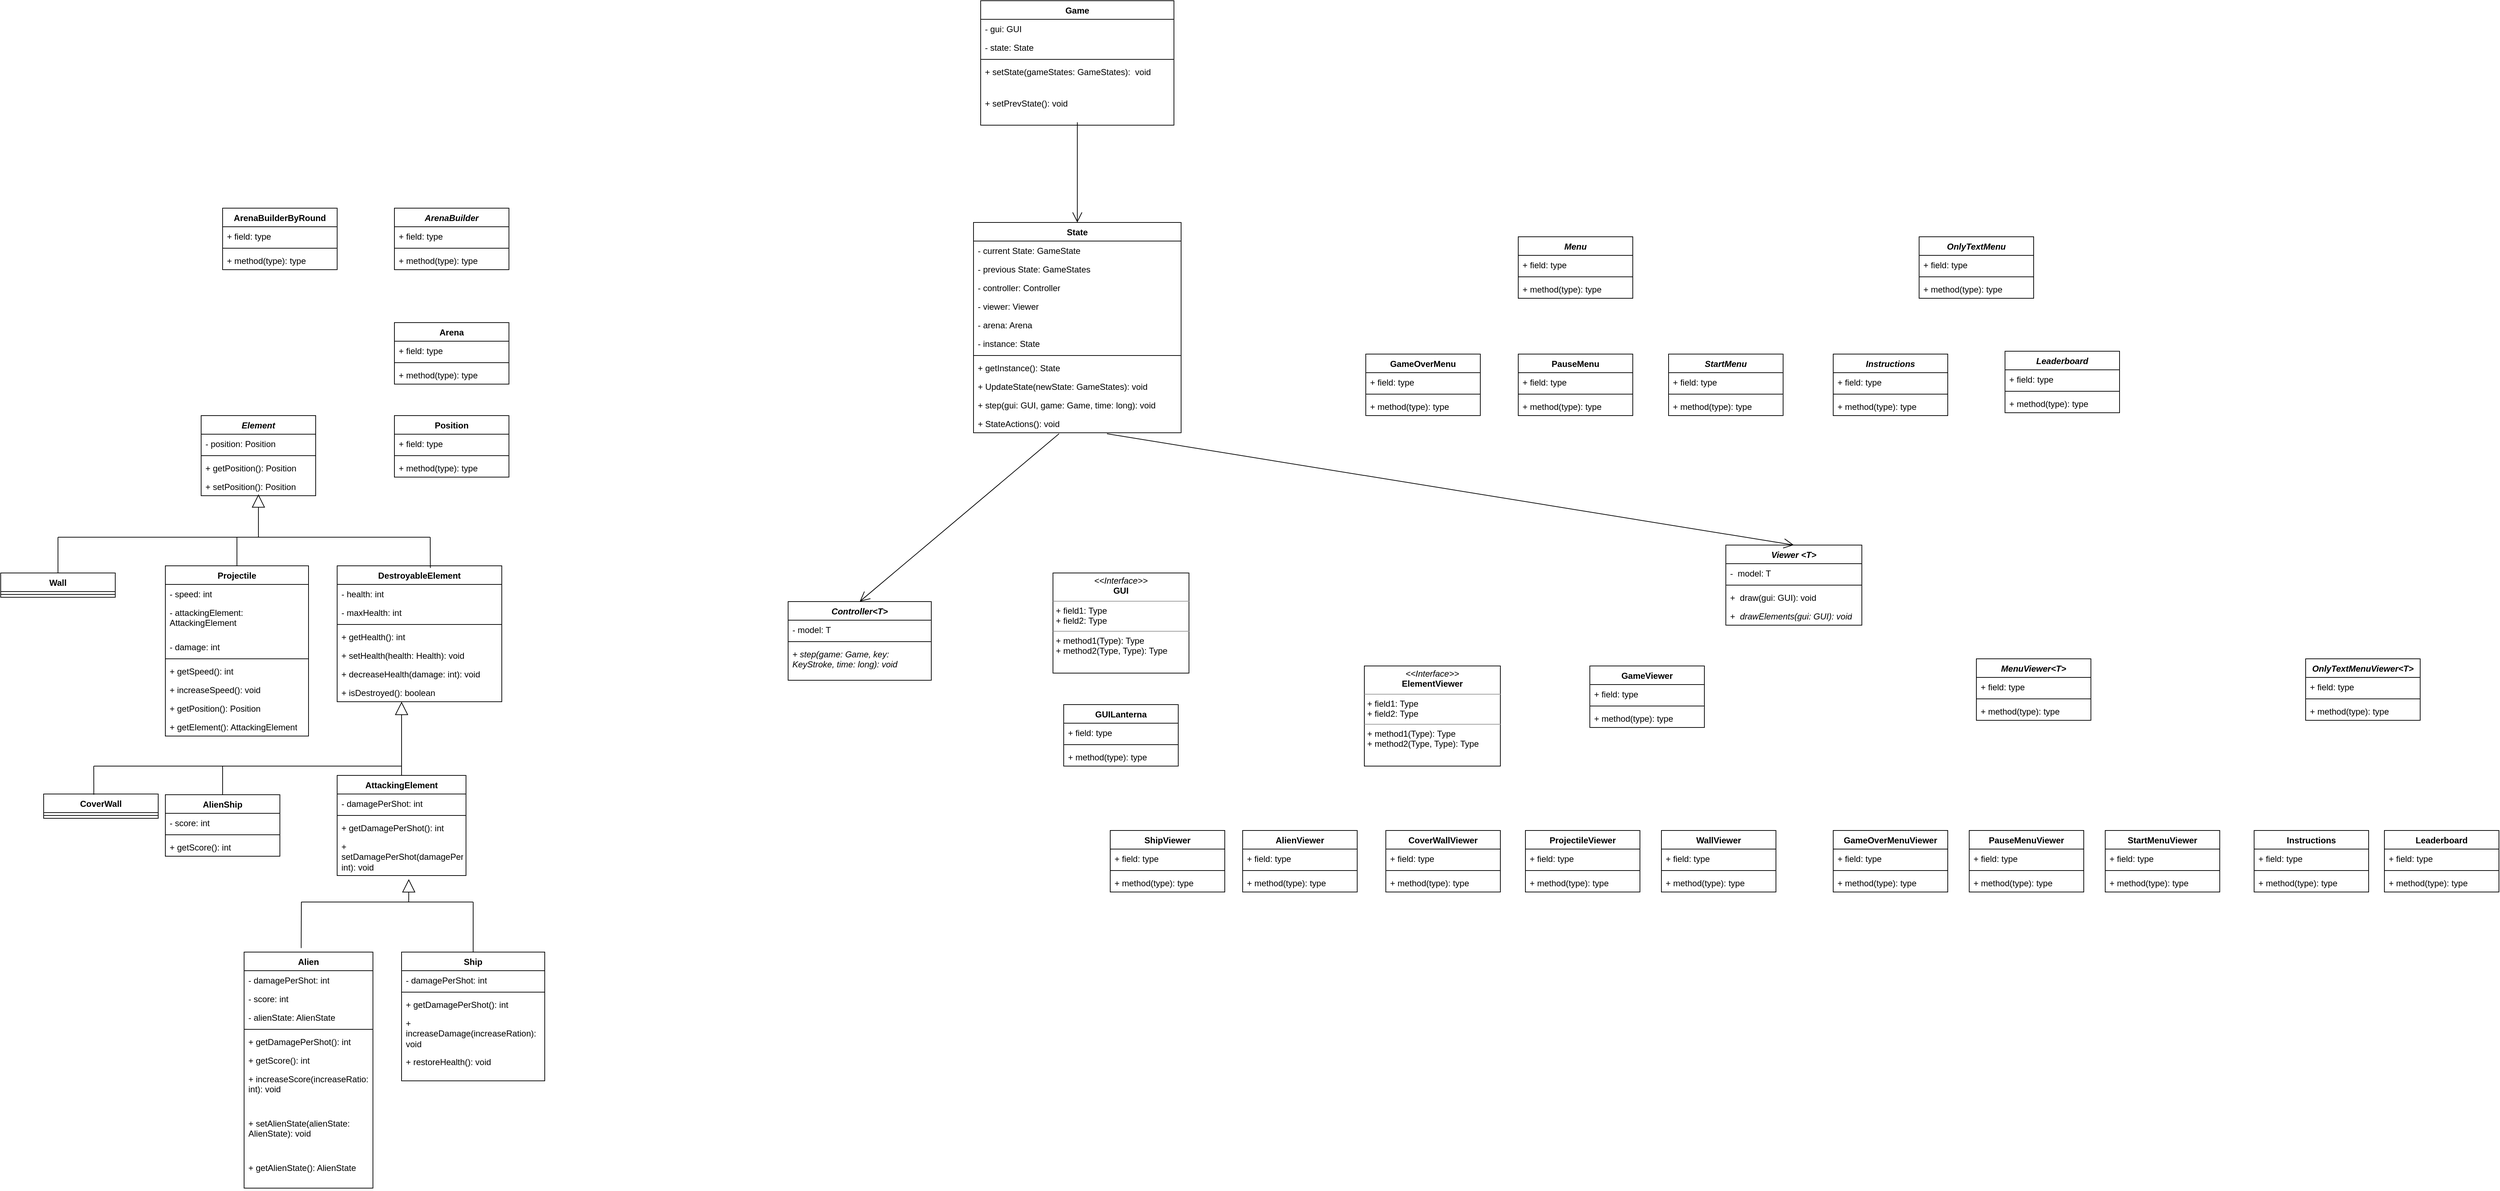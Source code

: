 <mxfile version="22.1.4" type="device">
  <diagram name="Página-1" id="MqJl56wPSz62DxvxVVgn">
    <mxGraphModel dx="3363" dy="1887" grid="1" gridSize="10" guides="1" tooltips="1" connect="1" arrows="1" fold="1" page="1" pageScale="1" pageWidth="827" pageHeight="1169" math="0" shadow="0">
      <root>
        <mxCell id="0" />
        <mxCell id="1" parent="0" />
        <mxCell id="g1FiIm71XH2sEi-a6HYd-1" value="State" style="swimlane;fontStyle=1;align=center;verticalAlign=top;childLayout=stackLayout;horizontal=1;startSize=26;horizontalStack=0;resizeParent=1;resizeParentMax=0;resizeLast=0;collapsible=1;marginBottom=0;whiteSpace=wrap;html=1;" vertex="1" parent="1">
          <mxGeometry x="279" y="340" width="290" height="294" as="geometry" />
        </mxCell>
        <mxCell id="g1FiIm71XH2sEi-a6HYd-2" value="- current State: GameState&lt;span style=&quot;white-space: pre;&quot;&gt;&#x9;&lt;/span&gt;" style="text;strokeColor=none;fillColor=none;align=left;verticalAlign=top;spacingLeft=4;spacingRight=4;overflow=hidden;rotatable=0;points=[[0,0.5],[1,0.5]];portConstraint=eastwest;whiteSpace=wrap;html=1;" vertex="1" parent="g1FiIm71XH2sEi-a6HYd-1">
          <mxGeometry y="26" width="290" height="26" as="geometry" />
        </mxCell>
        <mxCell id="g1FiIm71XH2sEi-a6HYd-3" value="- previous State: GameStates" style="text;strokeColor=none;fillColor=none;align=left;verticalAlign=top;spacingLeft=4;spacingRight=4;overflow=hidden;rotatable=0;points=[[0,0.5],[1,0.5]];portConstraint=eastwest;whiteSpace=wrap;html=1;" vertex="1" parent="g1FiIm71XH2sEi-a6HYd-1">
          <mxGeometry y="52" width="290" height="26" as="geometry" />
        </mxCell>
        <mxCell id="g1FiIm71XH2sEi-a6HYd-4" value="- controller: Controller" style="text;strokeColor=none;fillColor=none;align=left;verticalAlign=top;spacingLeft=4;spacingRight=4;overflow=hidden;rotatable=0;points=[[0,0.5],[1,0.5]];portConstraint=eastwest;whiteSpace=wrap;html=1;" vertex="1" parent="g1FiIm71XH2sEi-a6HYd-1">
          <mxGeometry y="78" width="290" height="26" as="geometry" />
        </mxCell>
        <mxCell id="g1FiIm71XH2sEi-a6HYd-5" value="- viewer: Viewer" style="text;strokeColor=none;fillColor=none;align=left;verticalAlign=top;spacingLeft=4;spacingRight=4;overflow=hidden;rotatable=0;points=[[0,0.5],[1,0.5]];portConstraint=eastwest;whiteSpace=wrap;html=1;" vertex="1" parent="g1FiIm71XH2sEi-a6HYd-1">
          <mxGeometry y="104" width="290" height="26" as="geometry" />
        </mxCell>
        <mxCell id="g1FiIm71XH2sEi-a6HYd-6" value="- arena: Arena" style="text;strokeColor=none;fillColor=none;align=left;verticalAlign=top;spacingLeft=4;spacingRight=4;overflow=hidden;rotatable=0;points=[[0,0.5],[1,0.5]];portConstraint=eastwest;whiteSpace=wrap;html=1;" vertex="1" parent="g1FiIm71XH2sEi-a6HYd-1">
          <mxGeometry y="130" width="290" height="26" as="geometry" />
        </mxCell>
        <mxCell id="g1FiIm71XH2sEi-a6HYd-7" value="- instance: State" style="text;strokeColor=none;fillColor=none;align=left;verticalAlign=top;spacingLeft=4;spacingRight=4;overflow=hidden;rotatable=0;points=[[0,0.5],[1,0.5]];portConstraint=eastwest;whiteSpace=wrap;html=1;" vertex="1" parent="g1FiIm71XH2sEi-a6HYd-1">
          <mxGeometry y="156" width="290" height="26" as="geometry" />
        </mxCell>
        <mxCell id="g1FiIm71XH2sEi-a6HYd-8" value="" style="line;strokeWidth=1;fillColor=none;align=left;verticalAlign=middle;spacingTop=-1;spacingLeft=3;spacingRight=3;rotatable=0;labelPosition=right;points=[];portConstraint=eastwest;strokeColor=inherit;" vertex="1" parent="g1FiIm71XH2sEi-a6HYd-1">
          <mxGeometry y="182" width="290" height="8" as="geometry" />
        </mxCell>
        <mxCell id="g1FiIm71XH2sEi-a6HYd-9" value="+ getInstance(): State" style="text;strokeColor=none;fillColor=none;align=left;verticalAlign=top;spacingLeft=4;spacingRight=4;overflow=hidden;rotatable=0;points=[[0,0.5],[1,0.5]];portConstraint=eastwest;whiteSpace=wrap;html=1;" vertex="1" parent="g1FiIm71XH2sEi-a6HYd-1">
          <mxGeometry y="190" width="290" height="26" as="geometry" />
        </mxCell>
        <mxCell id="g1FiIm71XH2sEi-a6HYd-10" value="+ UpdateState(newState: GameStates): void" style="text;strokeColor=none;fillColor=none;align=left;verticalAlign=top;spacingLeft=4;spacingRight=4;overflow=hidden;rotatable=0;points=[[0,0.5],[1,0.5]];portConstraint=eastwest;whiteSpace=wrap;html=1;" vertex="1" parent="g1FiIm71XH2sEi-a6HYd-1">
          <mxGeometry y="216" width="290" height="26" as="geometry" />
        </mxCell>
        <mxCell id="g1FiIm71XH2sEi-a6HYd-11" value="+ step(gui: GUI, game: Game, time: long): void" style="text;strokeColor=none;fillColor=none;align=left;verticalAlign=top;spacingLeft=4;spacingRight=4;overflow=hidden;rotatable=0;points=[[0,0.5],[1,0.5]];portConstraint=eastwest;whiteSpace=wrap;html=1;" vertex="1" parent="g1FiIm71XH2sEi-a6HYd-1">
          <mxGeometry y="242" width="290" height="26" as="geometry" />
        </mxCell>
        <mxCell id="g1FiIm71XH2sEi-a6HYd-12" value="+ StateActions(): void" style="text;strokeColor=none;fillColor=none;align=left;verticalAlign=top;spacingLeft=4;spacingRight=4;overflow=hidden;rotatable=0;points=[[0,0.5],[1,0.5]];portConstraint=eastwest;whiteSpace=wrap;html=1;" vertex="1" parent="g1FiIm71XH2sEi-a6HYd-1">
          <mxGeometry y="268" width="290" height="26" as="geometry" />
        </mxCell>
        <mxCell id="g1FiIm71XH2sEi-a6HYd-13" value="&lt;i&gt;Controller&amp;lt;T&amp;gt;&lt;/i&gt;" style="swimlane;fontStyle=1;align=center;verticalAlign=top;childLayout=stackLayout;horizontal=1;startSize=26;horizontalStack=0;resizeParent=1;resizeParentMax=0;resizeLast=0;collapsible=1;marginBottom=0;whiteSpace=wrap;html=1;" vertex="1" parent="1">
          <mxGeometry x="20" y="870" width="200" height="110" as="geometry" />
        </mxCell>
        <mxCell id="g1FiIm71XH2sEi-a6HYd-14" value="- model: T" style="text;strokeColor=none;fillColor=none;align=left;verticalAlign=top;spacingLeft=4;spacingRight=4;overflow=hidden;rotatable=0;points=[[0,0.5],[1,0.5]];portConstraint=eastwest;whiteSpace=wrap;html=1;" vertex="1" parent="g1FiIm71XH2sEi-a6HYd-13">
          <mxGeometry y="26" width="200" height="26" as="geometry" />
        </mxCell>
        <mxCell id="g1FiIm71XH2sEi-a6HYd-15" value="" style="line;strokeWidth=1;fillColor=none;align=left;verticalAlign=middle;spacingTop=-1;spacingLeft=3;spacingRight=3;rotatable=0;labelPosition=right;points=[];portConstraint=eastwest;strokeColor=inherit;" vertex="1" parent="g1FiIm71XH2sEi-a6HYd-13">
          <mxGeometry y="52" width="200" height="8" as="geometry" />
        </mxCell>
        <mxCell id="g1FiIm71XH2sEi-a6HYd-16" value="&lt;i&gt;+ step(game: Game, key: KeyStroke, time: long): void&lt;/i&gt;" style="text;strokeColor=none;fillColor=none;align=left;verticalAlign=top;spacingLeft=4;spacingRight=4;overflow=hidden;rotatable=0;points=[[0,0.5],[1,0.5]];portConstraint=eastwest;whiteSpace=wrap;html=1;" vertex="1" parent="g1FiIm71XH2sEi-a6HYd-13">
          <mxGeometry y="60" width="200" height="50" as="geometry" />
        </mxCell>
        <mxCell id="g1FiIm71XH2sEi-a6HYd-17" value="&lt;i&gt;Viewer &amp;lt;T&amp;gt;&lt;/i&gt;" style="swimlane;fontStyle=1;align=center;verticalAlign=top;childLayout=stackLayout;horizontal=1;startSize=26;horizontalStack=0;resizeParent=1;resizeParentMax=0;resizeLast=0;collapsible=1;marginBottom=0;whiteSpace=wrap;html=1;" vertex="1" parent="1">
          <mxGeometry x="1330" y="791" width="190" height="112" as="geometry" />
        </mxCell>
        <mxCell id="g1FiIm71XH2sEi-a6HYd-18" value="-&amp;nbsp; model: T" style="text;strokeColor=none;fillColor=none;align=left;verticalAlign=top;spacingLeft=4;spacingRight=4;overflow=hidden;rotatable=0;points=[[0,0.5],[1,0.5]];portConstraint=eastwest;whiteSpace=wrap;html=1;" vertex="1" parent="g1FiIm71XH2sEi-a6HYd-17">
          <mxGeometry y="26" width="190" height="26" as="geometry" />
        </mxCell>
        <mxCell id="g1FiIm71XH2sEi-a6HYd-19" value="" style="line;strokeWidth=1;fillColor=none;align=left;verticalAlign=middle;spacingTop=-1;spacingLeft=3;spacingRight=3;rotatable=0;labelPosition=right;points=[];portConstraint=eastwest;strokeColor=inherit;" vertex="1" parent="g1FiIm71XH2sEi-a6HYd-17">
          <mxGeometry y="52" width="190" height="8" as="geometry" />
        </mxCell>
        <mxCell id="g1FiIm71XH2sEi-a6HYd-20" value="+&amp;nbsp; draw(gui: GUI): void" style="text;strokeColor=none;fillColor=none;align=left;verticalAlign=top;spacingLeft=4;spacingRight=4;overflow=hidden;rotatable=0;points=[[0,0.5],[1,0.5]];portConstraint=eastwest;whiteSpace=wrap;html=1;" vertex="1" parent="g1FiIm71XH2sEi-a6HYd-17">
          <mxGeometry y="60" width="190" height="26" as="geometry" />
        </mxCell>
        <mxCell id="g1FiIm71XH2sEi-a6HYd-21" value="+&amp;nbsp; &lt;i&gt;drawElements(gui: GUI): void&lt;/i&gt;" style="text;strokeColor=none;fillColor=none;align=left;verticalAlign=top;spacingLeft=4;spacingRight=4;overflow=hidden;rotatable=0;points=[[0,0.5],[1,0.5]];portConstraint=eastwest;whiteSpace=wrap;html=1;" vertex="1" parent="g1FiIm71XH2sEi-a6HYd-17">
          <mxGeometry y="86" width="190" height="26" as="geometry" />
        </mxCell>
        <mxCell id="g1FiIm71XH2sEi-a6HYd-22" value="" style="endArrow=open;endFill=1;endSize=12;html=1;rounded=0;exitX=0.412;exitY=1.054;exitDx=0;exitDy=0;exitPerimeter=0;entryX=0.5;entryY=0;entryDx=0;entryDy=0;" edge="1" parent="1" source="g1FiIm71XH2sEi-a6HYd-12" target="g1FiIm71XH2sEi-a6HYd-13">
          <mxGeometry width="160" relative="1" as="geometry">
            <mxPoint x="399" y="650" as="sourcePoint" />
            <mxPoint x="269" y="730" as="targetPoint" />
          </mxGeometry>
        </mxCell>
        <mxCell id="g1FiIm71XH2sEi-a6HYd-23" value="" style="endArrow=open;endFill=1;endSize=12;html=1;rounded=0;entryX=0.5;entryY=0;entryDx=0;entryDy=0;exitX=0.643;exitY=1.054;exitDx=0;exitDy=0;exitPerimeter=0;" edge="1" parent="1" source="g1FiIm71XH2sEi-a6HYd-12" target="g1FiIm71XH2sEi-a6HYd-17">
          <mxGeometry width="160" relative="1" as="geometry">
            <mxPoint x="399" y="650" as="sourcePoint" />
            <mxPoint x="654" y="740" as="targetPoint" />
          </mxGeometry>
        </mxCell>
        <mxCell id="g1FiIm71XH2sEi-a6HYd-24" value="Game" style="swimlane;fontStyle=1;align=center;verticalAlign=top;childLayout=stackLayout;horizontal=1;startSize=26;horizontalStack=0;resizeParent=1;resizeParentMax=0;resizeLast=0;collapsible=1;marginBottom=0;whiteSpace=wrap;html=1;" vertex="1" parent="1">
          <mxGeometry x="289" y="30" width="270" height="174" as="geometry" />
        </mxCell>
        <mxCell id="g1FiIm71XH2sEi-a6HYd-25" value="- gui: GUI" style="text;strokeColor=none;fillColor=none;align=left;verticalAlign=top;spacingLeft=4;spacingRight=4;overflow=hidden;rotatable=0;points=[[0,0.5],[1,0.5]];portConstraint=eastwest;whiteSpace=wrap;html=1;" vertex="1" parent="g1FiIm71XH2sEi-a6HYd-24">
          <mxGeometry y="26" width="270" height="26" as="geometry" />
        </mxCell>
        <mxCell id="g1FiIm71XH2sEi-a6HYd-26" value="- state: State" style="text;strokeColor=none;fillColor=none;align=left;verticalAlign=top;spacingLeft=4;spacingRight=4;overflow=hidden;rotatable=0;points=[[0,0.5],[1,0.5]];portConstraint=eastwest;whiteSpace=wrap;html=1;" vertex="1" parent="g1FiIm71XH2sEi-a6HYd-24">
          <mxGeometry y="52" width="270" height="26" as="geometry" />
        </mxCell>
        <mxCell id="g1FiIm71XH2sEi-a6HYd-27" value="" style="line;strokeWidth=1;fillColor=none;align=left;verticalAlign=middle;spacingTop=-1;spacingLeft=3;spacingRight=3;rotatable=0;labelPosition=right;points=[];portConstraint=eastwest;strokeColor=inherit;" vertex="1" parent="g1FiIm71XH2sEi-a6HYd-24">
          <mxGeometry y="78" width="270" height="8" as="geometry" />
        </mxCell>
        <mxCell id="g1FiIm71XH2sEi-a6HYd-28" value="+ setState(gameStates: GameStates):&amp;nbsp; void" style="text;strokeColor=none;fillColor=none;align=left;verticalAlign=top;spacingLeft=4;spacingRight=4;overflow=hidden;rotatable=0;points=[[0,0.5],[1,0.5]];portConstraint=eastwest;whiteSpace=wrap;html=1;" vertex="1" parent="g1FiIm71XH2sEi-a6HYd-24">
          <mxGeometry y="86" width="270" height="44" as="geometry" />
        </mxCell>
        <mxCell id="g1FiIm71XH2sEi-a6HYd-29" value="+ setPrevState(): void" style="text;strokeColor=none;fillColor=none;align=left;verticalAlign=top;spacingLeft=4;spacingRight=4;overflow=hidden;rotatable=0;points=[[0,0.5],[1,0.5]];portConstraint=eastwest;whiteSpace=wrap;html=1;" vertex="1" parent="g1FiIm71XH2sEi-a6HYd-24">
          <mxGeometry y="130" width="270" height="44" as="geometry" />
        </mxCell>
        <mxCell id="g1FiIm71XH2sEi-a6HYd-30" value="" style="endArrow=open;endFill=1;endSize=12;html=1;rounded=0;entryX=0.5;entryY=0;entryDx=0;entryDy=0;" edge="1" parent="1" target="g1FiIm71XH2sEi-a6HYd-1">
          <mxGeometry width="160" relative="1" as="geometry">
            <mxPoint x="424" y="200" as="sourcePoint" />
            <mxPoint x="490" y="440" as="targetPoint" />
          </mxGeometry>
        </mxCell>
        <mxCell id="g1FiIm71XH2sEi-a6HYd-31" value="Arena" style="swimlane;fontStyle=1;align=center;verticalAlign=top;childLayout=stackLayout;horizontal=1;startSize=26;horizontalStack=0;resizeParent=1;resizeParentMax=0;resizeLast=0;collapsible=1;marginBottom=0;whiteSpace=wrap;html=1;" vertex="1" parent="1">
          <mxGeometry x="-530" y="480" width="160" height="86" as="geometry" />
        </mxCell>
        <mxCell id="g1FiIm71XH2sEi-a6HYd-32" value="+ field: type" style="text;strokeColor=none;fillColor=none;align=left;verticalAlign=top;spacingLeft=4;spacingRight=4;overflow=hidden;rotatable=0;points=[[0,0.5],[1,0.5]];portConstraint=eastwest;whiteSpace=wrap;html=1;" vertex="1" parent="g1FiIm71XH2sEi-a6HYd-31">
          <mxGeometry y="26" width="160" height="26" as="geometry" />
        </mxCell>
        <mxCell id="g1FiIm71XH2sEi-a6HYd-33" value="" style="line;strokeWidth=1;fillColor=none;align=left;verticalAlign=middle;spacingTop=-1;spacingLeft=3;spacingRight=3;rotatable=0;labelPosition=right;points=[];portConstraint=eastwest;strokeColor=inherit;" vertex="1" parent="g1FiIm71XH2sEi-a6HYd-31">
          <mxGeometry y="52" width="160" height="8" as="geometry" />
        </mxCell>
        <mxCell id="g1FiIm71XH2sEi-a6HYd-34" value="+ method(type): type" style="text;strokeColor=none;fillColor=none;align=left;verticalAlign=top;spacingLeft=4;spacingRight=4;overflow=hidden;rotatable=0;points=[[0,0.5],[1,0.5]];portConstraint=eastwest;whiteSpace=wrap;html=1;" vertex="1" parent="g1FiIm71XH2sEi-a6HYd-31">
          <mxGeometry y="60" width="160" height="26" as="geometry" />
        </mxCell>
        <mxCell id="g1FiIm71XH2sEi-a6HYd-35" value="ArenaBuilderByRound" style="swimlane;fontStyle=1;align=center;verticalAlign=top;childLayout=stackLayout;horizontal=1;startSize=26;horizontalStack=0;resizeParent=1;resizeParentMax=0;resizeLast=0;collapsible=1;marginBottom=0;whiteSpace=wrap;html=1;" vertex="1" parent="1">
          <mxGeometry x="-770" y="320" width="160" height="86" as="geometry" />
        </mxCell>
        <mxCell id="g1FiIm71XH2sEi-a6HYd-36" value="+ field: type" style="text;strokeColor=none;fillColor=none;align=left;verticalAlign=top;spacingLeft=4;spacingRight=4;overflow=hidden;rotatable=0;points=[[0,0.5],[1,0.5]];portConstraint=eastwest;whiteSpace=wrap;html=1;" vertex="1" parent="g1FiIm71XH2sEi-a6HYd-35">
          <mxGeometry y="26" width="160" height="26" as="geometry" />
        </mxCell>
        <mxCell id="g1FiIm71XH2sEi-a6HYd-37" value="" style="line;strokeWidth=1;fillColor=none;align=left;verticalAlign=middle;spacingTop=-1;spacingLeft=3;spacingRight=3;rotatable=0;labelPosition=right;points=[];portConstraint=eastwest;strokeColor=inherit;" vertex="1" parent="g1FiIm71XH2sEi-a6HYd-35">
          <mxGeometry y="52" width="160" height="8" as="geometry" />
        </mxCell>
        <mxCell id="g1FiIm71XH2sEi-a6HYd-38" value="+ method(type): type" style="text;strokeColor=none;fillColor=none;align=left;verticalAlign=top;spacingLeft=4;spacingRight=4;overflow=hidden;rotatable=0;points=[[0,0.5],[1,0.5]];portConstraint=eastwest;whiteSpace=wrap;html=1;" vertex="1" parent="g1FiIm71XH2sEi-a6HYd-35">
          <mxGeometry y="60" width="160" height="26" as="geometry" />
        </mxCell>
        <mxCell id="g1FiIm71XH2sEi-a6HYd-39" value="&lt;i&gt;ArenaBuilder&lt;/i&gt;" style="swimlane;fontStyle=1;align=center;verticalAlign=top;childLayout=stackLayout;horizontal=1;startSize=26;horizontalStack=0;resizeParent=1;resizeParentMax=0;resizeLast=0;collapsible=1;marginBottom=0;whiteSpace=wrap;html=1;" vertex="1" parent="1">
          <mxGeometry x="-530" y="320" width="160" height="86" as="geometry" />
        </mxCell>
        <mxCell id="g1FiIm71XH2sEi-a6HYd-40" value="+ field: type" style="text;strokeColor=none;fillColor=none;align=left;verticalAlign=top;spacingLeft=4;spacingRight=4;overflow=hidden;rotatable=0;points=[[0,0.5],[1,0.5]];portConstraint=eastwest;whiteSpace=wrap;html=1;" vertex="1" parent="g1FiIm71XH2sEi-a6HYd-39">
          <mxGeometry y="26" width="160" height="26" as="geometry" />
        </mxCell>
        <mxCell id="g1FiIm71XH2sEi-a6HYd-41" value="" style="line;strokeWidth=1;fillColor=none;align=left;verticalAlign=middle;spacingTop=-1;spacingLeft=3;spacingRight=3;rotatable=0;labelPosition=right;points=[];portConstraint=eastwest;strokeColor=inherit;" vertex="1" parent="g1FiIm71XH2sEi-a6HYd-39">
          <mxGeometry y="52" width="160" height="8" as="geometry" />
        </mxCell>
        <mxCell id="g1FiIm71XH2sEi-a6HYd-42" value="+ method(type): type" style="text;strokeColor=none;fillColor=none;align=left;verticalAlign=top;spacingLeft=4;spacingRight=4;overflow=hidden;rotatable=0;points=[[0,0.5],[1,0.5]];portConstraint=eastwest;whiteSpace=wrap;html=1;" vertex="1" parent="g1FiIm71XH2sEi-a6HYd-39">
          <mxGeometry y="60" width="160" height="26" as="geometry" />
        </mxCell>
        <mxCell id="g1FiIm71XH2sEi-a6HYd-43" value="&lt;i&gt;Element&lt;/i&gt;" style="swimlane;fontStyle=1;align=center;verticalAlign=top;childLayout=stackLayout;horizontal=1;startSize=26;horizontalStack=0;resizeParent=1;resizeParentMax=0;resizeLast=0;collapsible=1;marginBottom=0;whiteSpace=wrap;html=1;" vertex="1" parent="1">
          <mxGeometry x="-800" y="610" width="160" height="112" as="geometry" />
        </mxCell>
        <mxCell id="g1FiIm71XH2sEi-a6HYd-44" value="- position: Position" style="text;strokeColor=none;fillColor=none;align=left;verticalAlign=top;spacingLeft=4;spacingRight=4;overflow=hidden;rotatable=0;points=[[0,0.5],[1,0.5]];portConstraint=eastwest;whiteSpace=wrap;html=1;" vertex="1" parent="g1FiIm71XH2sEi-a6HYd-43">
          <mxGeometry y="26" width="160" height="26" as="geometry" />
        </mxCell>
        <mxCell id="g1FiIm71XH2sEi-a6HYd-45" value="" style="line;strokeWidth=1;fillColor=none;align=left;verticalAlign=middle;spacingTop=-1;spacingLeft=3;spacingRight=3;rotatable=0;labelPosition=right;points=[];portConstraint=eastwest;strokeColor=inherit;" vertex="1" parent="g1FiIm71XH2sEi-a6HYd-43">
          <mxGeometry y="52" width="160" height="8" as="geometry" />
        </mxCell>
        <mxCell id="g1FiIm71XH2sEi-a6HYd-46" value="+ getPosition(): Position" style="text;strokeColor=none;fillColor=none;align=left;verticalAlign=top;spacingLeft=4;spacingRight=4;overflow=hidden;rotatable=0;points=[[0,0.5],[1,0.5]];portConstraint=eastwest;whiteSpace=wrap;html=1;" vertex="1" parent="g1FiIm71XH2sEi-a6HYd-43">
          <mxGeometry y="60" width="160" height="26" as="geometry" />
        </mxCell>
        <mxCell id="g1FiIm71XH2sEi-a6HYd-47" value="+ setPosition(): Position" style="text;strokeColor=none;fillColor=none;align=left;verticalAlign=top;spacingLeft=4;spacingRight=4;overflow=hidden;rotatable=0;points=[[0,0.5],[1,0.5]];portConstraint=eastwest;whiteSpace=wrap;html=1;" vertex="1" parent="g1FiIm71XH2sEi-a6HYd-43">
          <mxGeometry y="86" width="160" height="26" as="geometry" />
        </mxCell>
        <mxCell id="g1FiIm71XH2sEi-a6HYd-48" value="Wall" style="swimlane;fontStyle=1;align=center;verticalAlign=top;childLayout=stackLayout;horizontal=1;startSize=26;horizontalStack=0;resizeParent=1;resizeParentMax=0;resizeLast=0;collapsible=1;marginBottom=0;whiteSpace=wrap;html=1;" vertex="1" parent="1">
          <mxGeometry x="-1080" y="830" width="160" height="34" as="geometry" />
        </mxCell>
        <mxCell id="g1FiIm71XH2sEi-a6HYd-49" value="" style="line;strokeWidth=1;fillColor=none;align=left;verticalAlign=middle;spacingTop=-1;spacingLeft=3;spacingRight=3;rotatable=0;labelPosition=right;points=[];portConstraint=eastwest;strokeColor=inherit;" vertex="1" parent="g1FiIm71XH2sEi-a6HYd-48">
          <mxGeometry y="26" width="160" height="8" as="geometry" />
        </mxCell>
        <mxCell id="g1FiIm71XH2sEi-a6HYd-50" value="DestroyableElement" style="swimlane;fontStyle=1;align=center;verticalAlign=top;childLayout=stackLayout;horizontal=1;startSize=26;horizontalStack=0;resizeParent=1;resizeParentMax=0;resizeLast=0;collapsible=1;marginBottom=0;whiteSpace=wrap;html=1;" vertex="1" parent="1">
          <mxGeometry x="-610" y="820" width="230" height="190" as="geometry" />
        </mxCell>
        <mxCell id="g1FiIm71XH2sEi-a6HYd-51" value="- health: int" style="text;strokeColor=none;fillColor=none;align=left;verticalAlign=top;spacingLeft=4;spacingRight=4;overflow=hidden;rotatable=0;points=[[0,0.5],[1,0.5]];portConstraint=eastwest;whiteSpace=wrap;html=1;" vertex="1" parent="g1FiIm71XH2sEi-a6HYd-50">
          <mxGeometry y="26" width="230" height="26" as="geometry" />
        </mxCell>
        <mxCell id="g1FiIm71XH2sEi-a6HYd-52" value="- maxHealth: int" style="text;strokeColor=none;fillColor=none;align=left;verticalAlign=top;spacingLeft=4;spacingRight=4;overflow=hidden;rotatable=0;points=[[0,0.5],[1,0.5]];portConstraint=eastwest;whiteSpace=wrap;html=1;" vertex="1" parent="g1FiIm71XH2sEi-a6HYd-50">
          <mxGeometry y="52" width="230" height="26" as="geometry" />
        </mxCell>
        <mxCell id="g1FiIm71XH2sEi-a6HYd-53" value="" style="line;strokeWidth=1;fillColor=none;align=left;verticalAlign=middle;spacingTop=-1;spacingLeft=3;spacingRight=3;rotatable=0;labelPosition=right;points=[];portConstraint=eastwest;strokeColor=inherit;" vertex="1" parent="g1FiIm71XH2sEi-a6HYd-50">
          <mxGeometry y="78" width="230" height="8" as="geometry" />
        </mxCell>
        <mxCell id="g1FiIm71XH2sEi-a6HYd-54" value="+ getHealth(): int" style="text;strokeColor=none;fillColor=none;align=left;verticalAlign=top;spacingLeft=4;spacingRight=4;overflow=hidden;rotatable=0;points=[[0,0.5],[1,0.5]];portConstraint=eastwest;whiteSpace=wrap;html=1;" vertex="1" parent="g1FiIm71XH2sEi-a6HYd-50">
          <mxGeometry y="86" width="230" height="26" as="geometry" />
        </mxCell>
        <mxCell id="g1FiIm71XH2sEi-a6HYd-55" value="+ setHealth(health: Health): void" style="text;strokeColor=none;fillColor=none;align=left;verticalAlign=top;spacingLeft=4;spacingRight=4;overflow=hidden;rotatable=0;points=[[0,0.5],[1,0.5]];portConstraint=eastwest;whiteSpace=wrap;html=1;" vertex="1" parent="g1FiIm71XH2sEi-a6HYd-50">
          <mxGeometry y="112" width="230" height="26" as="geometry" />
        </mxCell>
        <mxCell id="g1FiIm71XH2sEi-a6HYd-56" value="+ decreaseHealth(damage: int): void" style="text;strokeColor=none;fillColor=none;align=left;verticalAlign=top;spacingLeft=4;spacingRight=4;overflow=hidden;rotatable=0;points=[[0,0.5],[1,0.5]];portConstraint=eastwest;whiteSpace=wrap;html=1;" vertex="1" parent="g1FiIm71XH2sEi-a6HYd-50">
          <mxGeometry y="138" width="230" height="26" as="geometry" />
        </mxCell>
        <mxCell id="g1FiIm71XH2sEi-a6HYd-57" value="+ isDestroyed(): boolean" style="text;strokeColor=none;fillColor=none;align=left;verticalAlign=top;spacingLeft=4;spacingRight=4;overflow=hidden;rotatable=0;points=[[0,0.5],[1,0.5]];portConstraint=eastwest;whiteSpace=wrap;html=1;" vertex="1" parent="g1FiIm71XH2sEi-a6HYd-50">
          <mxGeometry y="164" width="230" height="26" as="geometry" />
        </mxCell>
        <mxCell id="g1FiIm71XH2sEi-a6HYd-58" value="AlienShip" style="swimlane;fontStyle=1;align=center;verticalAlign=top;childLayout=stackLayout;horizontal=1;startSize=26;horizontalStack=0;resizeParent=1;resizeParentMax=0;resizeLast=0;collapsible=1;marginBottom=0;whiteSpace=wrap;html=1;" vertex="1" parent="1">
          <mxGeometry x="-850" y="1140" width="160" height="86" as="geometry" />
        </mxCell>
        <mxCell id="g1FiIm71XH2sEi-a6HYd-59" value="- score: int" style="text;strokeColor=none;fillColor=none;align=left;verticalAlign=top;spacingLeft=4;spacingRight=4;overflow=hidden;rotatable=0;points=[[0,0.5],[1,0.5]];portConstraint=eastwest;whiteSpace=wrap;html=1;" vertex="1" parent="g1FiIm71XH2sEi-a6HYd-58">
          <mxGeometry y="26" width="160" height="26" as="geometry" />
        </mxCell>
        <mxCell id="g1FiIm71XH2sEi-a6HYd-60" value="" style="line;strokeWidth=1;fillColor=none;align=left;verticalAlign=middle;spacingTop=-1;spacingLeft=3;spacingRight=3;rotatable=0;labelPosition=right;points=[];portConstraint=eastwest;strokeColor=inherit;" vertex="1" parent="g1FiIm71XH2sEi-a6HYd-58">
          <mxGeometry y="52" width="160" height="8" as="geometry" />
        </mxCell>
        <mxCell id="g1FiIm71XH2sEi-a6HYd-61" value="+ getScore(): int" style="text;strokeColor=none;fillColor=none;align=left;verticalAlign=top;spacingLeft=4;spacingRight=4;overflow=hidden;rotatable=0;points=[[0,0.5],[1,0.5]];portConstraint=eastwest;whiteSpace=wrap;html=1;" vertex="1" parent="g1FiIm71XH2sEi-a6HYd-58">
          <mxGeometry y="60" width="160" height="26" as="geometry" />
        </mxCell>
        <mxCell id="g1FiIm71XH2sEi-a6HYd-62" value="CoverWall" style="swimlane;fontStyle=1;align=center;verticalAlign=top;childLayout=stackLayout;horizontal=1;startSize=26;horizontalStack=0;resizeParent=1;resizeParentMax=0;resizeLast=0;collapsible=1;marginBottom=0;whiteSpace=wrap;html=1;" vertex="1" parent="1">
          <mxGeometry x="-1020" y="1139" width="160" height="34" as="geometry" />
        </mxCell>
        <mxCell id="g1FiIm71XH2sEi-a6HYd-63" value="" style="line;strokeWidth=1;fillColor=none;align=left;verticalAlign=middle;spacingTop=-1;spacingLeft=3;spacingRight=3;rotatable=0;labelPosition=right;points=[];portConstraint=eastwest;strokeColor=inherit;" vertex="1" parent="g1FiIm71XH2sEi-a6HYd-62">
          <mxGeometry y="26" width="160" height="8" as="geometry" />
        </mxCell>
        <mxCell id="g1FiIm71XH2sEi-a6HYd-64" value="Ship" style="swimlane;fontStyle=1;align=center;verticalAlign=top;childLayout=stackLayout;horizontal=1;startSize=26;horizontalStack=0;resizeParent=1;resizeParentMax=0;resizeLast=0;collapsible=1;marginBottom=0;whiteSpace=wrap;html=1;" vertex="1" parent="1">
          <mxGeometry x="-520" y="1360" width="200" height="180" as="geometry" />
        </mxCell>
        <mxCell id="g1FiIm71XH2sEi-a6HYd-65" value="- damagePerShot: int" style="text;strokeColor=none;fillColor=none;align=left;verticalAlign=top;spacingLeft=4;spacingRight=4;overflow=hidden;rotatable=0;points=[[0,0.5],[1,0.5]];portConstraint=eastwest;whiteSpace=wrap;html=1;" vertex="1" parent="g1FiIm71XH2sEi-a6HYd-64">
          <mxGeometry y="26" width="200" height="26" as="geometry" />
        </mxCell>
        <mxCell id="g1FiIm71XH2sEi-a6HYd-66" value="" style="line;strokeWidth=1;fillColor=none;align=left;verticalAlign=middle;spacingTop=-1;spacingLeft=3;spacingRight=3;rotatable=0;labelPosition=right;points=[];portConstraint=eastwest;strokeColor=inherit;" vertex="1" parent="g1FiIm71XH2sEi-a6HYd-64">
          <mxGeometry y="52" width="200" height="8" as="geometry" />
        </mxCell>
        <mxCell id="g1FiIm71XH2sEi-a6HYd-67" value="+ getDamagePerShot(): int" style="text;strokeColor=none;fillColor=none;align=left;verticalAlign=top;spacingLeft=4;spacingRight=4;overflow=hidden;rotatable=0;points=[[0,0.5],[1,0.5]];portConstraint=eastwest;whiteSpace=wrap;html=1;" vertex="1" parent="g1FiIm71XH2sEi-a6HYd-64">
          <mxGeometry y="60" width="200" height="26" as="geometry" />
        </mxCell>
        <mxCell id="g1FiIm71XH2sEi-a6HYd-68" value="+ increaseDamage(increaseRation): void" style="text;strokeColor=none;fillColor=none;align=left;verticalAlign=top;spacingLeft=4;spacingRight=4;overflow=hidden;rotatable=0;points=[[0,0.5],[1,0.5]];portConstraint=eastwest;whiteSpace=wrap;html=1;" vertex="1" parent="g1FiIm71XH2sEi-a6HYd-64">
          <mxGeometry y="86" width="200" height="54" as="geometry" />
        </mxCell>
        <mxCell id="g1FiIm71XH2sEi-a6HYd-69" value="+ restoreHealth(): void" style="text;strokeColor=none;fillColor=none;align=left;verticalAlign=top;spacingLeft=4;spacingRight=4;overflow=hidden;rotatable=0;points=[[0,0.5],[1,0.5]];portConstraint=eastwest;whiteSpace=wrap;html=1;" vertex="1" parent="g1FiIm71XH2sEi-a6HYd-64">
          <mxGeometry y="140" width="200" height="40" as="geometry" />
        </mxCell>
        <mxCell id="g1FiIm71XH2sEi-a6HYd-70" value="Alien" style="swimlane;fontStyle=1;align=center;verticalAlign=top;childLayout=stackLayout;horizontal=1;startSize=26;horizontalStack=0;resizeParent=1;resizeParentMax=0;resizeLast=0;collapsible=1;marginBottom=0;whiteSpace=wrap;html=1;" vertex="1" parent="1">
          <mxGeometry x="-740" y="1360" width="180" height="330" as="geometry" />
        </mxCell>
        <mxCell id="g1FiIm71XH2sEi-a6HYd-71" value="- damagePerShot: int" style="text;strokeColor=none;fillColor=none;align=left;verticalAlign=top;spacingLeft=4;spacingRight=4;overflow=hidden;rotatable=0;points=[[0,0.5],[1,0.5]];portConstraint=eastwest;whiteSpace=wrap;html=1;" vertex="1" parent="g1FiIm71XH2sEi-a6HYd-70">
          <mxGeometry y="26" width="180" height="26" as="geometry" />
        </mxCell>
        <mxCell id="g1FiIm71XH2sEi-a6HYd-72" value="- score: int" style="text;strokeColor=none;fillColor=none;align=left;verticalAlign=top;spacingLeft=4;spacingRight=4;overflow=hidden;rotatable=0;points=[[0,0.5],[1,0.5]];portConstraint=eastwest;whiteSpace=wrap;html=1;" vertex="1" parent="g1FiIm71XH2sEi-a6HYd-70">
          <mxGeometry y="52" width="180" height="26" as="geometry" />
        </mxCell>
        <mxCell id="g1FiIm71XH2sEi-a6HYd-73" value="- alienState: AlienState" style="text;strokeColor=none;fillColor=none;align=left;verticalAlign=top;spacingLeft=4;spacingRight=4;overflow=hidden;rotatable=0;points=[[0,0.5],[1,0.5]];portConstraint=eastwest;whiteSpace=wrap;html=1;" vertex="1" parent="g1FiIm71XH2sEi-a6HYd-70">
          <mxGeometry y="78" width="180" height="26" as="geometry" />
        </mxCell>
        <mxCell id="g1FiIm71XH2sEi-a6HYd-74" value="" style="line;strokeWidth=1;fillColor=none;align=left;verticalAlign=middle;spacingTop=-1;spacingLeft=3;spacingRight=3;rotatable=0;labelPosition=right;points=[];portConstraint=eastwest;strokeColor=inherit;" vertex="1" parent="g1FiIm71XH2sEi-a6HYd-70">
          <mxGeometry y="104" width="180" height="8" as="geometry" />
        </mxCell>
        <mxCell id="g1FiIm71XH2sEi-a6HYd-75" value="+ getDamagePerShot(): int" style="text;strokeColor=none;fillColor=none;align=left;verticalAlign=top;spacingLeft=4;spacingRight=4;overflow=hidden;rotatable=0;points=[[0,0.5],[1,0.5]];portConstraint=eastwest;whiteSpace=wrap;html=1;" vertex="1" parent="g1FiIm71XH2sEi-a6HYd-70">
          <mxGeometry y="112" width="180" height="26" as="geometry" />
        </mxCell>
        <mxCell id="g1FiIm71XH2sEi-a6HYd-76" value="+ getScore(): int" style="text;strokeColor=none;fillColor=none;align=left;verticalAlign=top;spacingLeft=4;spacingRight=4;overflow=hidden;rotatable=0;points=[[0,0.5],[1,0.5]];portConstraint=eastwest;whiteSpace=wrap;html=1;" vertex="1" parent="g1FiIm71XH2sEi-a6HYd-70">
          <mxGeometry y="138" width="180" height="26" as="geometry" />
        </mxCell>
        <mxCell id="g1FiIm71XH2sEi-a6HYd-77" value="+ increaseScore(increaseRatio: int): void" style="text;strokeColor=none;fillColor=none;align=left;verticalAlign=top;spacingLeft=4;spacingRight=4;overflow=hidden;rotatable=0;points=[[0,0.5],[1,0.5]];portConstraint=eastwest;whiteSpace=wrap;html=1;" vertex="1" parent="g1FiIm71XH2sEi-a6HYd-70">
          <mxGeometry y="164" width="180" height="62" as="geometry" />
        </mxCell>
        <mxCell id="g1FiIm71XH2sEi-a6HYd-78" value="+ setAlienState(alienState: AlienState): void" style="text;strokeColor=none;fillColor=none;align=left;verticalAlign=top;spacingLeft=4;spacingRight=4;overflow=hidden;rotatable=0;points=[[0,0.5],[1,0.5]];portConstraint=eastwest;whiteSpace=wrap;html=1;" vertex="1" parent="g1FiIm71XH2sEi-a6HYd-70">
          <mxGeometry y="226" width="180" height="62" as="geometry" />
        </mxCell>
        <mxCell id="g1FiIm71XH2sEi-a6HYd-79" value="+ getAlienState(): AlienState" style="text;strokeColor=none;fillColor=none;align=left;verticalAlign=top;spacingLeft=4;spacingRight=4;overflow=hidden;rotatable=0;points=[[0,0.5],[1,0.5]];portConstraint=eastwest;whiteSpace=wrap;html=1;" vertex="1" parent="g1FiIm71XH2sEi-a6HYd-70">
          <mxGeometry y="288" width="180" height="42" as="geometry" />
        </mxCell>
        <mxCell id="g1FiIm71XH2sEi-a6HYd-80" value="" style="endArrow=none;html=1;rounded=0;" edge="1" parent="1">
          <mxGeometry width="50" height="50" relative="1" as="geometry">
            <mxPoint x="-1000" y="780" as="sourcePoint" />
            <mxPoint x="-480" y="780" as="targetPoint" />
            <Array as="points">
              <mxPoint x="-760" y="780" />
            </Array>
          </mxGeometry>
        </mxCell>
        <mxCell id="g1FiIm71XH2sEi-a6HYd-81" value="" style="endArrow=none;html=1;rounded=0;" edge="1" parent="1">
          <mxGeometry width="50" height="50" relative="1" as="geometry">
            <mxPoint x="-770" y="1100" as="sourcePoint" />
            <mxPoint x="-520" y="1100" as="targetPoint" />
          </mxGeometry>
        </mxCell>
        <mxCell id="g1FiIm71XH2sEi-a6HYd-82" value="" style="endArrow=none;html=1;rounded=0;" edge="1" parent="1">
          <mxGeometry width="50" height="50" relative="1" as="geometry">
            <mxPoint x="-950" y="1100" as="sourcePoint" />
            <mxPoint x="-770" y="1100" as="targetPoint" />
            <Array as="points" />
          </mxGeometry>
        </mxCell>
        <mxCell id="g1FiIm71XH2sEi-a6HYd-83" value="Projectile" style="swimlane;fontStyle=1;align=center;verticalAlign=top;childLayout=stackLayout;horizontal=1;startSize=26;horizontalStack=0;resizeParent=1;resizeParentMax=0;resizeLast=0;collapsible=1;marginBottom=0;whiteSpace=wrap;html=1;" vertex="1" parent="1">
          <mxGeometry x="-850" y="820" width="200" height="238" as="geometry" />
        </mxCell>
        <mxCell id="g1FiIm71XH2sEi-a6HYd-84" value="- speed: int" style="text;strokeColor=none;fillColor=none;align=left;verticalAlign=top;spacingLeft=4;spacingRight=4;overflow=hidden;rotatable=0;points=[[0,0.5],[1,0.5]];portConstraint=eastwest;whiteSpace=wrap;html=1;" vertex="1" parent="g1FiIm71XH2sEi-a6HYd-83">
          <mxGeometry y="26" width="200" height="26" as="geometry" />
        </mxCell>
        <mxCell id="g1FiIm71XH2sEi-a6HYd-85" value="- attackingElement: AttackingElement" style="text;strokeColor=none;fillColor=none;align=left;verticalAlign=top;spacingLeft=4;spacingRight=4;overflow=hidden;rotatable=0;points=[[0,0.5],[1,0.5]];portConstraint=eastwest;whiteSpace=wrap;html=1;" vertex="1" parent="g1FiIm71XH2sEi-a6HYd-83">
          <mxGeometry y="52" width="200" height="48" as="geometry" />
        </mxCell>
        <mxCell id="g1FiIm71XH2sEi-a6HYd-86" value="- damage: int" style="text;strokeColor=none;fillColor=none;align=left;verticalAlign=top;spacingLeft=4;spacingRight=4;overflow=hidden;rotatable=0;points=[[0,0.5],[1,0.5]];portConstraint=eastwest;whiteSpace=wrap;html=1;" vertex="1" parent="g1FiIm71XH2sEi-a6HYd-83">
          <mxGeometry y="100" width="200" height="26" as="geometry" />
        </mxCell>
        <mxCell id="g1FiIm71XH2sEi-a6HYd-87" value="" style="line;strokeWidth=1;fillColor=none;align=left;verticalAlign=middle;spacingTop=-1;spacingLeft=3;spacingRight=3;rotatable=0;labelPosition=right;points=[];portConstraint=eastwest;strokeColor=inherit;" vertex="1" parent="g1FiIm71XH2sEi-a6HYd-83">
          <mxGeometry y="126" width="200" height="8" as="geometry" />
        </mxCell>
        <mxCell id="g1FiIm71XH2sEi-a6HYd-88" value="+ getSpeed(): int" style="text;strokeColor=none;fillColor=none;align=left;verticalAlign=top;spacingLeft=4;spacingRight=4;overflow=hidden;rotatable=0;points=[[0,0.5],[1,0.5]];portConstraint=eastwest;whiteSpace=wrap;html=1;" vertex="1" parent="g1FiIm71XH2sEi-a6HYd-83">
          <mxGeometry y="134" width="200" height="26" as="geometry" />
        </mxCell>
        <mxCell id="g1FiIm71XH2sEi-a6HYd-89" value="+ increaseSpeed(): void" style="text;strokeColor=none;fillColor=none;align=left;verticalAlign=top;spacingLeft=4;spacingRight=4;overflow=hidden;rotatable=0;points=[[0,0.5],[1,0.5]];portConstraint=eastwest;whiteSpace=wrap;html=1;" vertex="1" parent="g1FiIm71XH2sEi-a6HYd-83">
          <mxGeometry y="160" width="200" height="26" as="geometry" />
        </mxCell>
        <mxCell id="g1FiIm71XH2sEi-a6HYd-90" value="+ getPosition(): Position" style="text;strokeColor=none;fillColor=none;align=left;verticalAlign=top;spacingLeft=4;spacingRight=4;overflow=hidden;rotatable=0;points=[[0,0.5],[1,0.5]];portConstraint=eastwest;whiteSpace=wrap;html=1;" vertex="1" parent="g1FiIm71XH2sEi-a6HYd-83">
          <mxGeometry y="186" width="200" height="26" as="geometry" />
        </mxCell>
        <mxCell id="g1FiIm71XH2sEi-a6HYd-91" value="+ getElement(): AttackingElement" style="text;strokeColor=none;fillColor=none;align=left;verticalAlign=top;spacingLeft=4;spacingRight=4;overflow=hidden;rotatable=0;points=[[0,0.5],[1,0.5]];portConstraint=eastwest;whiteSpace=wrap;html=1;" vertex="1" parent="g1FiIm71XH2sEi-a6HYd-83">
          <mxGeometry y="212" width="200" height="26" as="geometry" />
        </mxCell>
        <mxCell id="g1FiIm71XH2sEi-a6HYd-92" value="" style="endArrow=block;endSize=16;endFill=0;html=1;rounded=0;" edge="1" parent="1">
          <mxGeometry width="160" relative="1" as="geometry">
            <mxPoint x="-720" y="780" as="sourcePoint" />
            <mxPoint x="-720" y="720" as="targetPoint" />
          </mxGeometry>
        </mxCell>
        <mxCell id="g1FiIm71XH2sEi-a6HYd-93" value="" style="endArrow=none;html=1;rounded=0;exitX=0.5;exitY=0;exitDx=0;exitDy=0;" edge="1" parent="1" source="g1FiIm71XH2sEi-a6HYd-48">
          <mxGeometry width="50" height="50" relative="1" as="geometry">
            <mxPoint x="-750" y="920" as="sourcePoint" />
            <mxPoint x="-1000" y="780" as="targetPoint" />
          </mxGeometry>
        </mxCell>
        <mxCell id="g1FiIm71XH2sEi-a6HYd-94" value="" style="endArrow=none;html=1;rounded=0;" edge="1" parent="1">
          <mxGeometry width="50" height="50" relative="1" as="geometry">
            <mxPoint x="-750" y="820" as="sourcePoint" />
            <mxPoint x="-750" y="780" as="targetPoint" />
          </mxGeometry>
        </mxCell>
        <mxCell id="g1FiIm71XH2sEi-a6HYd-95" value="" style="endArrow=none;html=1;rounded=0;exitX=0.566;exitY=0.016;exitDx=0;exitDy=0;exitPerimeter=0;" edge="1" parent="1" source="g1FiIm71XH2sEi-a6HYd-50">
          <mxGeometry width="50" height="50" relative="1" as="geometry">
            <mxPoint x="-750" y="920" as="sourcePoint" />
            <mxPoint x="-480" y="780" as="targetPoint" />
          </mxGeometry>
        </mxCell>
        <mxCell id="g1FiIm71XH2sEi-a6HYd-96" value="" style="endArrow=block;endSize=16;endFill=0;html=1;rounded=0;" edge="1" parent="1">
          <mxGeometry width="160" relative="1" as="geometry">
            <mxPoint x="-520" y="1050" as="sourcePoint" />
            <mxPoint x="-520" y="1010" as="targetPoint" />
          </mxGeometry>
        </mxCell>
        <mxCell id="g1FiIm71XH2sEi-a6HYd-97" value="" style="endArrow=none;html=1;rounded=0;exitX=0.5;exitY=0;exitDx=0;exitDy=0;" edge="1" parent="1" source="g1FiIm71XH2sEi-a6HYd-58">
          <mxGeometry width="50" height="50" relative="1" as="geometry">
            <mxPoint x="-830" y="920" as="sourcePoint" />
            <mxPoint x="-770" y="1100" as="targetPoint" />
          </mxGeometry>
        </mxCell>
        <mxCell id="g1FiIm71XH2sEi-a6HYd-98" value="" style="endArrow=none;html=1;rounded=0;exitX=0.438;exitY=0.029;exitDx=0;exitDy=0;exitPerimeter=0;" edge="1" parent="1" source="g1FiIm71XH2sEi-a6HYd-62">
          <mxGeometry width="50" height="50" relative="1" as="geometry">
            <mxPoint x="-950" y="1120" as="sourcePoint" />
            <mxPoint x="-950" y="1100" as="targetPoint" />
          </mxGeometry>
        </mxCell>
        <mxCell id="g1FiIm71XH2sEi-a6HYd-99" value="AttackingElement" style="swimlane;fontStyle=1;align=center;verticalAlign=top;childLayout=stackLayout;horizontal=1;startSize=26;horizontalStack=0;resizeParent=1;resizeParentMax=0;resizeLast=0;collapsible=1;marginBottom=0;whiteSpace=wrap;html=1;" vertex="1" parent="1">
          <mxGeometry x="-610" y="1113" width="180" height="140" as="geometry" />
        </mxCell>
        <mxCell id="g1FiIm71XH2sEi-a6HYd-100" value="- damagePerShot: int&amp;nbsp;" style="text;strokeColor=none;fillColor=none;align=left;verticalAlign=top;spacingLeft=4;spacingRight=4;overflow=hidden;rotatable=0;points=[[0,0.5],[1,0.5]];portConstraint=eastwest;whiteSpace=wrap;html=1;" vertex="1" parent="g1FiIm71XH2sEi-a6HYd-99">
          <mxGeometry y="26" width="180" height="26" as="geometry" />
        </mxCell>
        <mxCell id="g1FiIm71XH2sEi-a6HYd-101" value="" style="line;strokeWidth=1;fillColor=none;align=left;verticalAlign=middle;spacingTop=-1;spacingLeft=3;spacingRight=3;rotatable=0;labelPosition=right;points=[];portConstraint=eastwest;strokeColor=inherit;" vertex="1" parent="g1FiIm71XH2sEi-a6HYd-99">
          <mxGeometry y="52" width="180" height="8" as="geometry" />
        </mxCell>
        <mxCell id="g1FiIm71XH2sEi-a6HYd-102" value="+ getDamagePerShot(): int" style="text;strokeColor=none;fillColor=none;align=left;verticalAlign=top;spacingLeft=4;spacingRight=4;overflow=hidden;rotatable=0;points=[[0,0.5],[1,0.5]];portConstraint=eastwest;whiteSpace=wrap;html=1;" vertex="1" parent="g1FiIm71XH2sEi-a6HYd-99">
          <mxGeometry y="60" width="180" height="26" as="geometry" />
        </mxCell>
        <mxCell id="g1FiIm71XH2sEi-a6HYd-103" value="+ setDamagePerShot(damagePerShot: int): void" style="text;strokeColor=none;fillColor=none;align=left;verticalAlign=top;spacingLeft=4;spacingRight=4;overflow=hidden;rotatable=0;points=[[0,0.5],[1,0.5]];portConstraint=eastwest;whiteSpace=wrap;html=1;" vertex="1" parent="g1FiIm71XH2sEi-a6HYd-99">
          <mxGeometry y="86" width="180" height="54" as="geometry" />
        </mxCell>
        <mxCell id="g1FiIm71XH2sEi-a6HYd-104" value="" style="endArrow=none;html=1;rounded=0;" edge="1" parent="1" source="g1FiIm71XH2sEi-a6HYd-99">
          <mxGeometry width="50" height="50" relative="1" as="geometry">
            <mxPoint x="-630" y="1180" as="sourcePoint" />
            <mxPoint x="-520" y="1050" as="targetPoint" />
          </mxGeometry>
        </mxCell>
        <mxCell id="g1FiIm71XH2sEi-a6HYd-105" value="" style="endArrow=block;endSize=16;endFill=0;html=1;rounded=0;entryX=0.556;entryY=1.093;entryDx=0;entryDy=0;entryPerimeter=0;" edge="1" parent="1" target="g1FiIm71XH2sEi-a6HYd-103">
          <mxGeometry width="160" relative="1" as="geometry">
            <mxPoint x="-510" y="1290" as="sourcePoint" />
            <mxPoint x="-520" y="1290" as="targetPoint" />
          </mxGeometry>
        </mxCell>
        <mxCell id="g1FiIm71XH2sEi-a6HYd-106" value="" style="endArrow=none;html=1;rounded=0;" edge="1" parent="1">
          <mxGeometry width="50" height="50" relative="1" as="geometry">
            <mxPoint x="-660" y="1290" as="sourcePoint" />
            <mxPoint x="-510" y="1290" as="targetPoint" />
          </mxGeometry>
        </mxCell>
        <mxCell id="g1FiIm71XH2sEi-a6HYd-107" value="" style="endArrow=none;html=1;rounded=0;exitX=0.443;exitY=-0.017;exitDx=0;exitDy=0;exitPerimeter=0;" edge="1" parent="1" source="g1FiIm71XH2sEi-a6HYd-70">
          <mxGeometry width="50" height="50" relative="1" as="geometry">
            <mxPoint x="-630" y="1310" as="sourcePoint" />
            <mxPoint x="-660" y="1290" as="targetPoint" />
          </mxGeometry>
        </mxCell>
        <mxCell id="g1FiIm71XH2sEi-a6HYd-108" value="" style="endArrow=none;html=1;rounded=0;" edge="1" parent="1">
          <mxGeometry width="50" height="50" relative="1" as="geometry">
            <mxPoint x="-420" y="1290" as="sourcePoint" />
            <mxPoint x="-510" y="1290" as="targetPoint" />
          </mxGeometry>
        </mxCell>
        <mxCell id="g1FiIm71XH2sEi-a6HYd-109" value="" style="endArrow=none;html=1;rounded=0;" edge="1" parent="1" source="g1FiIm71XH2sEi-a6HYd-64">
          <mxGeometry width="50" height="50" relative="1" as="geometry">
            <mxPoint x="-630" y="1310" as="sourcePoint" />
            <mxPoint x="-420" y="1290" as="targetPoint" />
          </mxGeometry>
        </mxCell>
        <mxCell id="g1FiIm71XH2sEi-a6HYd-110" value="Position" style="swimlane;fontStyle=1;align=center;verticalAlign=top;childLayout=stackLayout;horizontal=1;startSize=26;horizontalStack=0;resizeParent=1;resizeParentMax=0;resizeLast=0;collapsible=1;marginBottom=0;whiteSpace=wrap;html=1;" vertex="1" parent="1">
          <mxGeometry x="-530" y="610" width="160" height="86" as="geometry" />
        </mxCell>
        <mxCell id="g1FiIm71XH2sEi-a6HYd-111" value="+ field: type" style="text;strokeColor=none;fillColor=none;align=left;verticalAlign=top;spacingLeft=4;spacingRight=4;overflow=hidden;rotatable=0;points=[[0,0.5],[1,0.5]];portConstraint=eastwest;whiteSpace=wrap;html=1;" vertex="1" parent="g1FiIm71XH2sEi-a6HYd-110">
          <mxGeometry y="26" width="160" height="26" as="geometry" />
        </mxCell>
        <mxCell id="g1FiIm71XH2sEi-a6HYd-112" value="" style="line;strokeWidth=1;fillColor=none;align=left;verticalAlign=middle;spacingTop=-1;spacingLeft=3;spacingRight=3;rotatable=0;labelPosition=right;points=[];portConstraint=eastwest;strokeColor=inherit;" vertex="1" parent="g1FiIm71XH2sEi-a6HYd-110">
          <mxGeometry y="52" width="160" height="8" as="geometry" />
        </mxCell>
        <mxCell id="g1FiIm71XH2sEi-a6HYd-113" value="+ method(type): type" style="text;strokeColor=none;fillColor=none;align=left;verticalAlign=top;spacingLeft=4;spacingRight=4;overflow=hidden;rotatable=0;points=[[0,0.5],[1,0.5]];portConstraint=eastwest;whiteSpace=wrap;html=1;" vertex="1" parent="g1FiIm71XH2sEi-a6HYd-110">
          <mxGeometry y="60" width="160" height="26" as="geometry" />
        </mxCell>
        <mxCell id="g1FiIm71XH2sEi-a6HYd-114" value="&lt;i&gt;Menu&lt;/i&gt;" style="swimlane;fontStyle=1;align=center;verticalAlign=top;childLayout=stackLayout;horizontal=1;startSize=26;horizontalStack=0;resizeParent=1;resizeParentMax=0;resizeLast=0;collapsible=1;marginBottom=0;whiteSpace=wrap;html=1;" vertex="1" parent="1">
          <mxGeometry x="1040" y="360" width="160" height="86" as="geometry" />
        </mxCell>
        <mxCell id="g1FiIm71XH2sEi-a6HYd-115" value="+ field: type" style="text;strokeColor=none;fillColor=none;align=left;verticalAlign=top;spacingLeft=4;spacingRight=4;overflow=hidden;rotatable=0;points=[[0,0.5],[1,0.5]];portConstraint=eastwest;whiteSpace=wrap;html=1;" vertex="1" parent="g1FiIm71XH2sEi-a6HYd-114">
          <mxGeometry y="26" width="160" height="26" as="geometry" />
        </mxCell>
        <mxCell id="g1FiIm71XH2sEi-a6HYd-116" value="" style="line;strokeWidth=1;fillColor=none;align=left;verticalAlign=middle;spacingTop=-1;spacingLeft=3;spacingRight=3;rotatable=0;labelPosition=right;points=[];portConstraint=eastwest;strokeColor=inherit;" vertex="1" parent="g1FiIm71XH2sEi-a6HYd-114">
          <mxGeometry y="52" width="160" height="8" as="geometry" />
        </mxCell>
        <mxCell id="g1FiIm71XH2sEi-a6HYd-117" value="+ method(type): type" style="text;strokeColor=none;fillColor=none;align=left;verticalAlign=top;spacingLeft=4;spacingRight=4;overflow=hidden;rotatable=0;points=[[0,0.5],[1,0.5]];portConstraint=eastwest;whiteSpace=wrap;html=1;" vertex="1" parent="g1FiIm71XH2sEi-a6HYd-114">
          <mxGeometry y="60" width="160" height="26" as="geometry" />
        </mxCell>
        <mxCell id="g1FiIm71XH2sEi-a6HYd-118" value="&lt;i&gt;OnlyTextMenu&lt;/i&gt;" style="swimlane;fontStyle=1;align=center;verticalAlign=top;childLayout=stackLayout;horizontal=1;startSize=26;horizontalStack=0;resizeParent=1;resizeParentMax=0;resizeLast=0;collapsible=1;marginBottom=0;whiteSpace=wrap;html=1;" vertex="1" parent="1">
          <mxGeometry x="1600" y="360" width="160" height="86" as="geometry" />
        </mxCell>
        <mxCell id="g1FiIm71XH2sEi-a6HYd-119" value="+ field: type" style="text;strokeColor=none;fillColor=none;align=left;verticalAlign=top;spacingLeft=4;spacingRight=4;overflow=hidden;rotatable=0;points=[[0,0.5],[1,0.5]];portConstraint=eastwest;whiteSpace=wrap;html=1;" vertex="1" parent="g1FiIm71XH2sEi-a6HYd-118">
          <mxGeometry y="26" width="160" height="26" as="geometry" />
        </mxCell>
        <mxCell id="g1FiIm71XH2sEi-a6HYd-120" value="" style="line;strokeWidth=1;fillColor=none;align=left;verticalAlign=middle;spacingTop=-1;spacingLeft=3;spacingRight=3;rotatable=0;labelPosition=right;points=[];portConstraint=eastwest;strokeColor=inherit;" vertex="1" parent="g1FiIm71XH2sEi-a6HYd-118">
          <mxGeometry y="52" width="160" height="8" as="geometry" />
        </mxCell>
        <mxCell id="g1FiIm71XH2sEi-a6HYd-121" value="+ method(type): type" style="text;strokeColor=none;fillColor=none;align=left;verticalAlign=top;spacingLeft=4;spacingRight=4;overflow=hidden;rotatable=0;points=[[0,0.5],[1,0.5]];portConstraint=eastwest;whiteSpace=wrap;html=1;" vertex="1" parent="g1FiIm71XH2sEi-a6HYd-118">
          <mxGeometry y="60" width="160" height="26" as="geometry" />
        </mxCell>
        <mxCell id="g1FiIm71XH2sEi-a6HYd-122" value="GameOverMenu" style="swimlane;fontStyle=1;align=center;verticalAlign=top;childLayout=stackLayout;horizontal=1;startSize=26;horizontalStack=0;resizeParent=1;resizeParentMax=0;resizeLast=0;collapsible=1;marginBottom=0;whiteSpace=wrap;html=1;" vertex="1" parent="1">
          <mxGeometry x="827" y="524" width="160" height="86" as="geometry" />
        </mxCell>
        <mxCell id="g1FiIm71XH2sEi-a6HYd-123" value="+ field: type" style="text;strokeColor=none;fillColor=none;align=left;verticalAlign=top;spacingLeft=4;spacingRight=4;overflow=hidden;rotatable=0;points=[[0,0.5],[1,0.5]];portConstraint=eastwest;whiteSpace=wrap;html=1;" vertex="1" parent="g1FiIm71XH2sEi-a6HYd-122">
          <mxGeometry y="26" width="160" height="26" as="geometry" />
        </mxCell>
        <mxCell id="g1FiIm71XH2sEi-a6HYd-124" value="" style="line;strokeWidth=1;fillColor=none;align=left;verticalAlign=middle;spacingTop=-1;spacingLeft=3;spacingRight=3;rotatable=0;labelPosition=right;points=[];portConstraint=eastwest;strokeColor=inherit;" vertex="1" parent="g1FiIm71XH2sEi-a6HYd-122">
          <mxGeometry y="52" width="160" height="8" as="geometry" />
        </mxCell>
        <mxCell id="g1FiIm71XH2sEi-a6HYd-125" value="+ method(type): type" style="text;strokeColor=none;fillColor=none;align=left;verticalAlign=top;spacingLeft=4;spacingRight=4;overflow=hidden;rotatable=0;points=[[0,0.5],[1,0.5]];portConstraint=eastwest;whiteSpace=wrap;html=1;" vertex="1" parent="g1FiIm71XH2sEi-a6HYd-122">
          <mxGeometry y="60" width="160" height="26" as="geometry" />
        </mxCell>
        <mxCell id="g1FiIm71XH2sEi-a6HYd-126" value="PauseMenu" style="swimlane;fontStyle=1;align=center;verticalAlign=top;childLayout=stackLayout;horizontal=1;startSize=26;horizontalStack=0;resizeParent=1;resizeParentMax=0;resizeLast=0;collapsible=1;marginBottom=0;whiteSpace=wrap;html=1;" vertex="1" parent="1">
          <mxGeometry x="1040" y="524" width="160" height="86" as="geometry" />
        </mxCell>
        <mxCell id="g1FiIm71XH2sEi-a6HYd-127" value="+ field: type" style="text;strokeColor=none;fillColor=none;align=left;verticalAlign=top;spacingLeft=4;spacingRight=4;overflow=hidden;rotatable=0;points=[[0,0.5],[1,0.5]];portConstraint=eastwest;whiteSpace=wrap;html=1;" vertex="1" parent="g1FiIm71XH2sEi-a6HYd-126">
          <mxGeometry y="26" width="160" height="26" as="geometry" />
        </mxCell>
        <mxCell id="g1FiIm71XH2sEi-a6HYd-128" value="" style="line;strokeWidth=1;fillColor=none;align=left;verticalAlign=middle;spacingTop=-1;spacingLeft=3;spacingRight=3;rotatable=0;labelPosition=right;points=[];portConstraint=eastwest;strokeColor=inherit;" vertex="1" parent="g1FiIm71XH2sEi-a6HYd-126">
          <mxGeometry y="52" width="160" height="8" as="geometry" />
        </mxCell>
        <mxCell id="g1FiIm71XH2sEi-a6HYd-129" value="+ method(type): type" style="text;strokeColor=none;fillColor=none;align=left;verticalAlign=top;spacingLeft=4;spacingRight=4;overflow=hidden;rotatable=0;points=[[0,0.5],[1,0.5]];portConstraint=eastwest;whiteSpace=wrap;html=1;" vertex="1" parent="g1FiIm71XH2sEi-a6HYd-126">
          <mxGeometry y="60" width="160" height="26" as="geometry" />
        </mxCell>
        <mxCell id="g1FiIm71XH2sEi-a6HYd-130" value="&lt;i&gt;StartMenu&lt;/i&gt;" style="swimlane;fontStyle=1;align=center;verticalAlign=top;childLayout=stackLayout;horizontal=1;startSize=26;horizontalStack=0;resizeParent=1;resizeParentMax=0;resizeLast=0;collapsible=1;marginBottom=0;whiteSpace=wrap;html=1;" vertex="1" parent="1">
          <mxGeometry x="1250" y="524" width="160" height="86" as="geometry" />
        </mxCell>
        <mxCell id="g1FiIm71XH2sEi-a6HYd-131" value="+ field: type" style="text;strokeColor=none;fillColor=none;align=left;verticalAlign=top;spacingLeft=4;spacingRight=4;overflow=hidden;rotatable=0;points=[[0,0.5],[1,0.5]];portConstraint=eastwest;whiteSpace=wrap;html=1;" vertex="1" parent="g1FiIm71XH2sEi-a6HYd-130">
          <mxGeometry y="26" width="160" height="26" as="geometry" />
        </mxCell>
        <mxCell id="g1FiIm71XH2sEi-a6HYd-132" value="" style="line;strokeWidth=1;fillColor=none;align=left;verticalAlign=middle;spacingTop=-1;spacingLeft=3;spacingRight=3;rotatable=0;labelPosition=right;points=[];portConstraint=eastwest;strokeColor=inherit;" vertex="1" parent="g1FiIm71XH2sEi-a6HYd-130">
          <mxGeometry y="52" width="160" height="8" as="geometry" />
        </mxCell>
        <mxCell id="g1FiIm71XH2sEi-a6HYd-133" value="+ method(type): type" style="text;strokeColor=none;fillColor=none;align=left;verticalAlign=top;spacingLeft=4;spacingRight=4;overflow=hidden;rotatable=0;points=[[0,0.5],[1,0.5]];portConstraint=eastwest;whiteSpace=wrap;html=1;" vertex="1" parent="g1FiIm71XH2sEi-a6HYd-130">
          <mxGeometry y="60" width="160" height="26" as="geometry" />
        </mxCell>
        <mxCell id="g1FiIm71XH2sEi-a6HYd-134" value="&lt;i&gt;Instructions&lt;/i&gt;" style="swimlane;fontStyle=1;align=center;verticalAlign=top;childLayout=stackLayout;horizontal=1;startSize=26;horizontalStack=0;resizeParent=1;resizeParentMax=0;resizeLast=0;collapsible=1;marginBottom=0;whiteSpace=wrap;html=1;" vertex="1" parent="1">
          <mxGeometry x="1480" y="524" width="160" height="86" as="geometry" />
        </mxCell>
        <mxCell id="g1FiIm71XH2sEi-a6HYd-135" value="+ field: type" style="text;strokeColor=none;fillColor=none;align=left;verticalAlign=top;spacingLeft=4;spacingRight=4;overflow=hidden;rotatable=0;points=[[0,0.5],[1,0.5]];portConstraint=eastwest;whiteSpace=wrap;html=1;" vertex="1" parent="g1FiIm71XH2sEi-a6HYd-134">
          <mxGeometry y="26" width="160" height="26" as="geometry" />
        </mxCell>
        <mxCell id="g1FiIm71XH2sEi-a6HYd-136" value="" style="line;strokeWidth=1;fillColor=none;align=left;verticalAlign=middle;spacingTop=-1;spacingLeft=3;spacingRight=3;rotatable=0;labelPosition=right;points=[];portConstraint=eastwest;strokeColor=inherit;" vertex="1" parent="g1FiIm71XH2sEi-a6HYd-134">
          <mxGeometry y="52" width="160" height="8" as="geometry" />
        </mxCell>
        <mxCell id="g1FiIm71XH2sEi-a6HYd-137" value="+ method(type): type" style="text;strokeColor=none;fillColor=none;align=left;verticalAlign=top;spacingLeft=4;spacingRight=4;overflow=hidden;rotatable=0;points=[[0,0.5],[1,0.5]];portConstraint=eastwest;whiteSpace=wrap;html=1;" vertex="1" parent="g1FiIm71XH2sEi-a6HYd-134">
          <mxGeometry y="60" width="160" height="26" as="geometry" />
        </mxCell>
        <mxCell id="g1FiIm71XH2sEi-a6HYd-138" value="&lt;i&gt;Leaderboard&lt;/i&gt;" style="swimlane;fontStyle=1;align=center;verticalAlign=top;childLayout=stackLayout;horizontal=1;startSize=26;horizontalStack=0;resizeParent=1;resizeParentMax=0;resizeLast=0;collapsible=1;marginBottom=0;whiteSpace=wrap;html=1;" vertex="1" parent="1">
          <mxGeometry x="1720" y="520" width="160" height="86" as="geometry" />
        </mxCell>
        <mxCell id="g1FiIm71XH2sEi-a6HYd-139" value="+ field: type" style="text;strokeColor=none;fillColor=none;align=left;verticalAlign=top;spacingLeft=4;spacingRight=4;overflow=hidden;rotatable=0;points=[[0,0.5],[1,0.5]];portConstraint=eastwest;whiteSpace=wrap;html=1;" vertex="1" parent="g1FiIm71XH2sEi-a6HYd-138">
          <mxGeometry y="26" width="160" height="26" as="geometry" />
        </mxCell>
        <mxCell id="g1FiIm71XH2sEi-a6HYd-140" value="" style="line;strokeWidth=1;fillColor=none;align=left;verticalAlign=middle;spacingTop=-1;spacingLeft=3;spacingRight=3;rotatable=0;labelPosition=right;points=[];portConstraint=eastwest;strokeColor=inherit;" vertex="1" parent="g1FiIm71XH2sEi-a6HYd-138">
          <mxGeometry y="52" width="160" height="8" as="geometry" />
        </mxCell>
        <mxCell id="g1FiIm71XH2sEi-a6HYd-141" value="+ method(type): type" style="text;strokeColor=none;fillColor=none;align=left;verticalAlign=top;spacingLeft=4;spacingRight=4;overflow=hidden;rotatable=0;points=[[0,0.5],[1,0.5]];portConstraint=eastwest;whiteSpace=wrap;html=1;" vertex="1" parent="g1FiIm71XH2sEi-a6HYd-138">
          <mxGeometry y="60" width="160" height="26" as="geometry" />
        </mxCell>
        <mxCell id="g1FiIm71XH2sEi-a6HYd-146" value="&lt;p style=&quot;margin:0px;margin-top:4px;text-align:center;&quot;&gt;&lt;i&gt;&amp;lt;&amp;lt;Interface&amp;gt;&amp;gt;&lt;/i&gt;&lt;br&gt;&lt;b&gt;ElementViewer&lt;/b&gt;&lt;/p&gt;&lt;hr size=&quot;1&quot;&gt;&lt;p style=&quot;margin:0px;margin-left:4px;&quot;&gt;+ field1: Type&lt;br&gt;+ field2: Type&lt;/p&gt;&lt;hr size=&quot;1&quot;&gt;&lt;p style=&quot;margin:0px;margin-left:4px;&quot;&gt;+ method1(Type): Type&lt;br&gt;+ method2(Type, Type): Type&lt;/p&gt;" style="verticalAlign=top;align=left;overflow=fill;fontSize=12;fontFamily=Helvetica;html=1;whiteSpace=wrap;" vertex="1" parent="1">
          <mxGeometry x="825" y="960" width="190" height="140" as="geometry" />
        </mxCell>
        <mxCell id="g1FiIm71XH2sEi-a6HYd-147" value="AlienViewer" style="swimlane;fontStyle=1;align=center;verticalAlign=top;childLayout=stackLayout;horizontal=1;startSize=26;horizontalStack=0;resizeParent=1;resizeParentMax=0;resizeLast=0;collapsible=1;marginBottom=0;whiteSpace=wrap;html=1;" vertex="1" parent="1">
          <mxGeometry x="655" y="1190" width="160" height="86" as="geometry" />
        </mxCell>
        <mxCell id="g1FiIm71XH2sEi-a6HYd-148" value="+ field: type" style="text;strokeColor=none;fillColor=none;align=left;verticalAlign=top;spacingLeft=4;spacingRight=4;overflow=hidden;rotatable=0;points=[[0,0.5],[1,0.5]];portConstraint=eastwest;whiteSpace=wrap;html=1;" vertex="1" parent="g1FiIm71XH2sEi-a6HYd-147">
          <mxGeometry y="26" width="160" height="26" as="geometry" />
        </mxCell>
        <mxCell id="g1FiIm71XH2sEi-a6HYd-149" value="" style="line;strokeWidth=1;fillColor=none;align=left;verticalAlign=middle;spacingTop=-1;spacingLeft=3;spacingRight=3;rotatable=0;labelPosition=right;points=[];portConstraint=eastwest;strokeColor=inherit;" vertex="1" parent="g1FiIm71XH2sEi-a6HYd-147">
          <mxGeometry y="52" width="160" height="8" as="geometry" />
        </mxCell>
        <mxCell id="g1FiIm71XH2sEi-a6HYd-150" value="+ method(type): type" style="text;strokeColor=none;fillColor=none;align=left;verticalAlign=top;spacingLeft=4;spacingRight=4;overflow=hidden;rotatable=0;points=[[0,0.5],[1,0.5]];portConstraint=eastwest;whiteSpace=wrap;html=1;" vertex="1" parent="g1FiIm71XH2sEi-a6HYd-147">
          <mxGeometry y="60" width="160" height="26" as="geometry" />
        </mxCell>
        <mxCell id="g1FiIm71XH2sEi-a6HYd-151" value="CoverWallViewer" style="swimlane;fontStyle=1;align=center;verticalAlign=top;childLayout=stackLayout;horizontal=1;startSize=26;horizontalStack=0;resizeParent=1;resizeParentMax=0;resizeLast=0;collapsible=1;marginBottom=0;whiteSpace=wrap;html=1;" vertex="1" parent="1">
          <mxGeometry x="855" y="1190" width="160" height="86" as="geometry" />
        </mxCell>
        <mxCell id="g1FiIm71XH2sEi-a6HYd-152" value="+ field: type" style="text;strokeColor=none;fillColor=none;align=left;verticalAlign=top;spacingLeft=4;spacingRight=4;overflow=hidden;rotatable=0;points=[[0,0.5],[1,0.5]];portConstraint=eastwest;whiteSpace=wrap;html=1;" vertex="1" parent="g1FiIm71XH2sEi-a6HYd-151">
          <mxGeometry y="26" width="160" height="26" as="geometry" />
        </mxCell>
        <mxCell id="g1FiIm71XH2sEi-a6HYd-153" value="" style="line;strokeWidth=1;fillColor=none;align=left;verticalAlign=middle;spacingTop=-1;spacingLeft=3;spacingRight=3;rotatable=0;labelPosition=right;points=[];portConstraint=eastwest;strokeColor=inherit;" vertex="1" parent="g1FiIm71XH2sEi-a6HYd-151">
          <mxGeometry y="52" width="160" height="8" as="geometry" />
        </mxCell>
        <mxCell id="g1FiIm71XH2sEi-a6HYd-154" value="+ method(type): type" style="text;strokeColor=none;fillColor=none;align=left;verticalAlign=top;spacingLeft=4;spacingRight=4;overflow=hidden;rotatable=0;points=[[0,0.5],[1,0.5]];portConstraint=eastwest;whiteSpace=wrap;html=1;" vertex="1" parent="g1FiIm71XH2sEi-a6HYd-151">
          <mxGeometry y="60" width="160" height="26" as="geometry" />
        </mxCell>
        <mxCell id="g1FiIm71XH2sEi-a6HYd-155" value="" style="text;strokeColor=none;fillColor=none;align=left;verticalAlign=middle;spacingTop=-1;spacingLeft=4;spacingRight=4;rotatable=0;labelPosition=right;points=[];portConstraint=eastwest;" vertex="1" parent="1">
          <mxGeometry x="960" y="1400" width="20" height="14" as="geometry" />
        </mxCell>
        <mxCell id="g1FiIm71XH2sEi-a6HYd-156" value="ProjectileViewer" style="swimlane;fontStyle=1;align=center;verticalAlign=top;childLayout=stackLayout;horizontal=1;startSize=26;horizontalStack=0;resizeParent=1;resizeParentMax=0;resizeLast=0;collapsible=1;marginBottom=0;whiteSpace=wrap;html=1;" vertex="1" parent="1">
          <mxGeometry x="1050" y="1190" width="160" height="86" as="geometry" />
        </mxCell>
        <mxCell id="g1FiIm71XH2sEi-a6HYd-157" value="+ field: type" style="text;strokeColor=none;fillColor=none;align=left;verticalAlign=top;spacingLeft=4;spacingRight=4;overflow=hidden;rotatable=0;points=[[0,0.5],[1,0.5]];portConstraint=eastwest;whiteSpace=wrap;html=1;" vertex="1" parent="g1FiIm71XH2sEi-a6HYd-156">
          <mxGeometry y="26" width="160" height="26" as="geometry" />
        </mxCell>
        <mxCell id="g1FiIm71XH2sEi-a6HYd-158" value="" style="line;strokeWidth=1;fillColor=none;align=left;verticalAlign=middle;spacingTop=-1;spacingLeft=3;spacingRight=3;rotatable=0;labelPosition=right;points=[];portConstraint=eastwest;strokeColor=inherit;" vertex="1" parent="g1FiIm71XH2sEi-a6HYd-156">
          <mxGeometry y="52" width="160" height="8" as="geometry" />
        </mxCell>
        <mxCell id="g1FiIm71XH2sEi-a6HYd-159" value="+ method(type): type" style="text;strokeColor=none;fillColor=none;align=left;verticalAlign=top;spacingLeft=4;spacingRight=4;overflow=hidden;rotatable=0;points=[[0,0.5],[1,0.5]];portConstraint=eastwest;whiteSpace=wrap;html=1;" vertex="1" parent="g1FiIm71XH2sEi-a6HYd-156">
          <mxGeometry y="60" width="160" height="26" as="geometry" />
        </mxCell>
        <mxCell id="g1FiIm71XH2sEi-a6HYd-160" value="ShipViewer" style="swimlane;fontStyle=1;align=center;verticalAlign=top;childLayout=stackLayout;horizontal=1;startSize=26;horizontalStack=0;resizeParent=1;resizeParentMax=0;resizeLast=0;collapsible=1;marginBottom=0;whiteSpace=wrap;html=1;" vertex="1" parent="1">
          <mxGeometry x="470" y="1190" width="160" height="86" as="geometry" />
        </mxCell>
        <mxCell id="g1FiIm71XH2sEi-a6HYd-161" value="+ field: type" style="text;strokeColor=none;fillColor=none;align=left;verticalAlign=top;spacingLeft=4;spacingRight=4;overflow=hidden;rotatable=0;points=[[0,0.5],[1,0.5]];portConstraint=eastwest;whiteSpace=wrap;html=1;" vertex="1" parent="g1FiIm71XH2sEi-a6HYd-160">
          <mxGeometry y="26" width="160" height="26" as="geometry" />
        </mxCell>
        <mxCell id="g1FiIm71XH2sEi-a6HYd-162" value="" style="line;strokeWidth=1;fillColor=none;align=left;verticalAlign=middle;spacingTop=-1;spacingLeft=3;spacingRight=3;rotatable=0;labelPosition=right;points=[];portConstraint=eastwest;strokeColor=inherit;" vertex="1" parent="g1FiIm71XH2sEi-a6HYd-160">
          <mxGeometry y="52" width="160" height="8" as="geometry" />
        </mxCell>
        <mxCell id="g1FiIm71XH2sEi-a6HYd-163" value="+ method(type): type" style="text;strokeColor=none;fillColor=none;align=left;verticalAlign=top;spacingLeft=4;spacingRight=4;overflow=hidden;rotatable=0;points=[[0,0.5],[1,0.5]];portConstraint=eastwest;whiteSpace=wrap;html=1;" vertex="1" parent="g1FiIm71XH2sEi-a6HYd-160">
          <mxGeometry y="60" width="160" height="26" as="geometry" />
        </mxCell>
        <mxCell id="g1FiIm71XH2sEi-a6HYd-164" value="WallViewer" style="swimlane;fontStyle=1;align=center;verticalAlign=top;childLayout=stackLayout;horizontal=1;startSize=26;horizontalStack=0;resizeParent=1;resizeParentMax=0;resizeLast=0;collapsible=1;marginBottom=0;whiteSpace=wrap;html=1;" vertex="1" parent="1">
          <mxGeometry x="1240" y="1190" width="160" height="86" as="geometry" />
        </mxCell>
        <mxCell id="g1FiIm71XH2sEi-a6HYd-165" value="+ field: type" style="text;strokeColor=none;fillColor=none;align=left;verticalAlign=top;spacingLeft=4;spacingRight=4;overflow=hidden;rotatable=0;points=[[0,0.5],[1,0.5]];portConstraint=eastwest;whiteSpace=wrap;html=1;" vertex="1" parent="g1FiIm71XH2sEi-a6HYd-164">
          <mxGeometry y="26" width="160" height="26" as="geometry" />
        </mxCell>
        <mxCell id="g1FiIm71XH2sEi-a6HYd-166" value="" style="line;strokeWidth=1;fillColor=none;align=left;verticalAlign=middle;spacingTop=-1;spacingLeft=3;spacingRight=3;rotatable=0;labelPosition=right;points=[];portConstraint=eastwest;strokeColor=inherit;" vertex="1" parent="g1FiIm71XH2sEi-a6HYd-164">
          <mxGeometry y="52" width="160" height="8" as="geometry" />
        </mxCell>
        <mxCell id="g1FiIm71XH2sEi-a6HYd-167" value="+ method(type): type" style="text;strokeColor=none;fillColor=none;align=left;verticalAlign=top;spacingLeft=4;spacingRight=4;overflow=hidden;rotatable=0;points=[[0,0.5],[1,0.5]];portConstraint=eastwest;whiteSpace=wrap;html=1;" vertex="1" parent="g1FiIm71XH2sEi-a6HYd-164">
          <mxGeometry y="60" width="160" height="26" as="geometry" />
        </mxCell>
        <mxCell id="g1FiIm71XH2sEi-a6HYd-168" value="GameViewer" style="swimlane;fontStyle=1;align=center;verticalAlign=top;childLayout=stackLayout;horizontal=1;startSize=26;horizontalStack=0;resizeParent=1;resizeParentMax=0;resizeLast=0;collapsible=1;marginBottom=0;whiteSpace=wrap;html=1;" vertex="1" parent="1">
          <mxGeometry x="1140" y="960" width="160" height="86" as="geometry" />
        </mxCell>
        <mxCell id="g1FiIm71XH2sEi-a6HYd-169" value="+ field: type" style="text;strokeColor=none;fillColor=none;align=left;verticalAlign=top;spacingLeft=4;spacingRight=4;overflow=hidden;rotatable=0;points=[[0,0.5],[1,0.5]];portConstraint=eastwest;whiteSpace=wrap;html=1;" vertex="1" parent="g1FiIm71XH2sEi-a6HYd-168">
          <mxGeometry y="26" width="160" height="26" as="geometry" />
        </mxCell>
        <mxCell id="g1FiIm71XH2sEi-a6HYd-170" value="" style="line;strokeWidth=1;fillColor=none;align=left;verticalAlign=middle;spacingTop=-1;spacingLeft=3;spacingRight=3;rotatable=0;labelPosition=right;points=[];portConstraint=eastwest;strokeColor=inherit;" vertex="1" parent="g1FiIm71XH2sEi-a6HYd-168">
          <mxGeometry y="52" width="160" height="8" as="geometry" />
        </mxCell>
        <mxCell id="g1FiIm71XH2sEi-a6HYd-171" value="+ method(type): type" style="text;strokeColor=none;fillColor=none;align=left;verticalAlign=top;spacingLeft=4;spacingRight=4;overflow=hidden;rotatable=0;points=[[0,0.5],[1,0.5]];portConstraint=eastwest;whiteSpace=wrap;html=1;" vertex="1" parent="g1FiIm71XH2sEi-a6HYd-168">
          <mxGeometry y="60" width="160" height="26" as="geometry" />
        </mxCell>
        <mxCell id="g1FiIm71XH2sEi-a6HYd-172" value="&lt;i&gt;MenuViewer&amp;lt;T&amp;gt;&lt;/i&gt;" style="swimlane;fontStyle=1;align=center;verticalAlign=top;childLayout=stackLayout;horizontal=1;startSize=26;horizontalStack=0;resizeParent=1;resizeParentMax=0;resizeLast=0;collapsible=1;marginBottom=0;whiteSpace=wrap;html=1;" vertex="1" parent="1">
          <mxGeometry x="1680" y="950" width="160" height="86" as="geometry" />
        </mxCell>
        <mxCell id="g1FiIm71XH2sEi-a6HYd-173" value="+ field: type" style="text;strokeColor=none;fillColor=none;align=left;verticalAlign=top;spacingLeft=4;spacingRight=4;overflow=hidden;rotatable=0;points=[[0,0.5],[1,0.5]];portConstraint=eastwest;whiteSpace=wrap;html=1;" vertex="1" parent="g1FiIm71XH2sEi-a6HYd-172">
          <mxGeometry y="26" width="160" height="26" as="geometry" />
        </mxCell>
        <mxCell id="g1FiIm71XH2sEi-a6HYd-174" value="" style="line;strokeWidth=1;fillColor=none;align=left;verticalAlign=middle;spacingTop=-1;spacingLeft=3;spacingRight=3;rotatable=0;labelPosition=right;points=[];portConstraint=eastwest;strokeColor=inherit;" vertex="1" parent="g1FiIm71XH2sEi-a6HYd-172">
          <mxGeometry y="52" width="160" height="8" as="geometry" />
        </mxCell>
        <mxCell id="g1FiIm71XH2sEi-a6HYd-175" value="+ method(type): type" style="text;strokeColor=none;fillColor=none;align=left;verticalAlign=top;spacingLeft=4;spacingRight=4;overflow=hidden;rotatable=0;points=[[0,0.5],[1,0.5]];portConstraint=eastwest;whiteSpace=wrap;html=1;" vertex="1" parent="g1FiIm71XH2sEi-a6HYd-172">
          <mxGeometry y="60" width="160" height="26" as="geometry" />
        </mxCell>
        <mxCell id="g1FiIm71XH2sEi-a6HYd-176" value="&lt;i&gt;OnlyTextMenuViewer&amp;lt;T&amp;gt;&lt;/i&gt;" style="swimlane;fontStyle=1;align=center;verticalAlign=top;childLayout=stackLayout;horizontal=1;startSize=26;horizontalStack=0;resizeParent=1;resizeParentMax=0;resizeLast=0;collapsible=1;marginBottom=0;whiteSpace=wrap;html=1;" vertex="1" parent="1">
          <mxGeometry x="2140" y="950" width="160" height="86" as="geometry" />
        </mxCell>
        <mxCell id="g1FiIm71XH2sEi-a6HYd-177" value="+ field: type" style="text;strokeColor=none;fillColor=none;align=left;verticalAlign=top;spacingLeft=4;spacingRight=4;overflow=hidden;rotatable=0;points=[[0,0.5],[1,0.5]];portConstraint=eastwest;whiteSpace=wrap;html=1;" vertex="1" parent="g1FiIm71XH2sEi-a6HYd-176">
          <mxGeometry y="26" width="160" height="26" as="geometry" />
        </mxCell>
        <mxCell id="g1FiIm71XH2sEi-a6HYd-178" value="" style="line;strokeWidth=1;fillColor=none;align=left;verticalAlign=middle;spacingTop=-1;spacingLeft=3;spacingRight=3;rotatable=0;labelPosition=right;points=[];portConstraint=eastwest;strokeColor=inherit;" vertex="1" parent="g1FiIm71XH2sEi-a6HYd-176">
          <mxGeometry y="52" width="160" height="8" as="geometry" />
        </mxCell>
        <mxCell id="g1FiIm71XH2sEi-a6HYd-179" value="+ method(type): type" style="text;strokeColor=none;fillColor=none;align=left;verticalAlign=top;spacingLeft=4;spacingRight=4;overflow=hidden;rotatable=0;points=[[0,0.5],[1,0.5]];portConstraint=eastwest;whiteSpace=wrap;html=1;" vertex="1" parent="g1FiIm71XH2sEi-a6HYd-176">
          <mxGeometry y="60" width="160" height="26" as="geometry" />
        </mxCell>
        <mxCell id="g1FiIm71XH2sEi-a6HYd-180" value="GameOverMenuViewer" style="swimlane;fontStyle=1;align=center;verticalAlign=top;childLayout=stackLayout;horizontal=1;startSize=26;horizontalStack=0;resizeParent=1;resizeParentMax=0;resizeLast=0;collapsible=1;marginBottom=0;whiteSpace=wrap;html=1;" vertex="1" parent="1">
          <mxGeometry x="1480" y="1190" width="160" height="86" as="geometry" />
        </mxCell>
        <mxCell id="g1FiIm71XH2sEi-a6HYd-181" value="+ field: type" style="text;strokeColor=none;fillColor=none;align=left;verticalAlign=top;spacingLeft=4;spacingRight=4;overflow=hidden;rotatable=0;points=[[0,0.5],[1,0.5]];portConstraint=eastwest;whiteSpace=wrap;html=1;" vertex="1" parent="g1FiIm71XH2sEi-a6HYd-180">
          <mxGeometry y="26" width="160" height="26" as="geometry" />
        </mxCell>
        <mxCell id="g1FiIm71XH2sEi-a6HYd-182" value="" style="line;strokeWidth=1;fillColor=none;align=left;verticalAlign=middle;spacingTop=-1;spacingLeft=3;spacingRight=3;rotatable=0;labelPosition=right;points=[];portConstraint=eastwest;strokeColor=inherit;" vertex="1" parent="g1FiIm71XH2sEi-a6HYd-180">
          <mxGeometry y="52" width="160" height="8" as="geometry" />
        </mxCell>
        <mxCell id="g1FiIm71XH2sEi-a6HYd-183" value="+ method(type): type" style="text;strokeColor=none;fillColor=none;align=left;verticalAlign=top;spacingLeft=4;spacingRight=4;overflow=hidden;rotatable=0;points=[[0,0.5],[1,0.5]];portConstraint=eastwest;whiteSpace=wrap;html=1;" vertex="1" parent="g1FiIm71XH2sEi-a6HYd-180">
          <mxGeometry y="60" width="160" height="26" as="geometry" />
        </mxCell>
        <mxCell id="g1FiIm71XH2sEi-a6HYd-184" value="PauseMenuViewer" style="swimlane;fontStyle=1;align=center;verticalAlign=top;childLayout=stackLayout;horizontal=1;startSize=26;horizontalStack=0;resizeParent=1;resizeParentMax=0;resizeLast=0;collapsible=1;marginBottom=0;whiteSpace=wrap;html=1;" vertex="1" parent="1">
          <mxGeometry x="1670" y="1190" width="160" height="86" as="geometry" />
        </mxCell>
        <mxCell id="g1FiIm71XH2sEi-a6HYd-185" value="+ field: type" style="text;strokeColor=none;fillColor=none;align=left;verticalAlign=top;spacingLeft=4;spacingRight=4;overflow=hidden;rotatable=0;points=[[0,0.5],[1,0.5]];portConstraint=eastwest;whiteSpace=wrap;html=1;" vertex="1" parent="g1FiIm71XH2sEi-a6HYd-184">
          <mxGeometry y="26" width="160" height="26" as="geometry" />
        </mxCell>
        <mxCell id="g1FiIm71XH2sEi-a6HYd-186" value="" style="line;strokeWidth=1;fillColor=none;align=left;verticalAlign=middle;spacingTop=-1;spacingLeft=3;spacingRight=3;rotatable=0;labelPosition=right;points=[];portConstraint=eastwest;strokeColor=inherit;" vertex="1" parent="g1FiIm71XH2sEi-a6HYd-184">
          <mxGeometry y="52" width="160" height="8" as="geometry" />
        </mxCell>
        <mxCell id="g1FiIm71XH2sEi-a6HYd-187" value="+ method(type): type" style="text;strokeColor=none;fillColor=none;align=left;verticalAlign=top;spacingLeft=4;spacingRight=4;overflow=hidden;rotatable=0;points=[[0,0.5],[1,0.5]];portConstraint=eastwest;whiteSpace=wrap;html=1;" vertex="1" parent="g1FiIm71XH2sEi-a6HYd-184">
          <mxGeometry y="60" width="160" height="26" as="geometry" />
        </mxCell>
        <mxCell id="g1FiIm71XH2sEi-a6HYd-188" value="StartMenuViewer" style="swimlane;fontStyle=1;align=center;verticalAlign=top;childLayout=stackLayout;horizontal=1;startSize=26;horizontalStack=0;resizeParent=1;resizeParentMax=0;resizeLast=0;collapsible=1;marginBottom=0;whiteSpace=wrap;html=1;" vertex="1" parent="1">
          <mxGeometry x="1860" y="1190" width="160" height="86" as="geometry" />
        </mxCell>
        <mxCell id="g1FiIm71XH2sEi-a6HYd-189" value="+ field: type" style="text;strokeColor=none;fillColor=none;align=left;verticalAlign=top;spacingLeft=4;spacingRight=4;overflow=hidden;rotatable=0;points=[[0,0.5],[1,0.5]];portConstraint=eastwest;whiteSpace=wrap;html=1;" vertex="1" parent="g1FiIm71XH2sEi-a6HYd-188">
          <mxGeometry y="26" width="160" height="26" as="geometry" />
        </mxCell>
        <mxCell id="g1FiIm71XH2sEi-a6HYd-190" value="" style="line;strokeWidth=1;fillColor=none;align=left;verticalAlign=middle;spacingTop=-1;spacingLeft=3;spacingRight=3;rotatable=0;labelPosition=right;points=[];portConstraint=eastwest;strokeColor=inherit;" vertex="1" parent="g1FiIm71XH2sEi-a6HYd-188">
          <mxGeometry y="52" width="160" height="8" as="geometry" />
        </mxCell>
        <mxCell id="g1FiIm71XH2sEi-a6HYd-191" value="+ method(type): type" style="text;strokeColor=none;fillColor=none;align=left;verticalAlign=top;spacingLeft=4;spacingRight=4;overflow=hidden;rotatable=0;points=[[0,0.5],[1,0.5]];portConstraint=eastwest;whiteSpace=wrap;html=1;" vertex="1" parent="g1FiIm71XH2sEi-a6HYd-188">
          <mxGeometry y="60" width="160" height="26" as="geometry" />
        </mxCell>
        <mxCell id="g1FiIm71XH2sEi-a6HYd-192" value="Instructions" style="swimlane;fontStyle=1;align=center;verticalAlign=top;childLayout=stackLayout;horizontal=1;startSize=26;horizontalStack=0;resizeParent=1;resizeParentMax=0;resizeLast=0;collapsible=1;marginBottom=0;whiteSpace=wrap;html=1;" vertex="1" parent="1">
          <mxGeometry x="2068" y="1190" width="160" height="86" as="geometry" />
        </mxCell>
        <mxCell id="g1FiIm71XH2sEi-a6HYd-193" value="+ field: type" style="text;strokeColor=none;fillColor=none;align=left;verticalAlign=top;spacingLeft=4;spacingRight=4;overflow=hidden;rotatable=0;points=[[0,0.5],[1,0.5]];portConstraint=eastwest;whiteSpace=wrap;html=1;" vertex="1" parent="g1FiIm71XH2sEi-a6HYd-192">
          <mxGeometry y="26" width="160" height="26" as="geometry" />
        </mxCell>
        <mxCell id="g1FiIm71XH2sEi-a6HYd-194" value="" style="line;strokeWidth=1;fillColor=none;align=left;verticalAlign=middle;spacingTop=-1;spacingLeft=3;spacingRight=3;rotatable=0;labelPosition=right;points=[];portConstraint=eastwest;strokeColor=inherit;" vertex="1" parent="g1FiIm71XH2sEi-a6HYd-192">
          <mxGeometry y="52" width="160" height="8" as="geometry" />
        </mxCell>
        <mxCell id="g1FiIm71XH2sEi-a6HYd-195" value="+ method(type): type" style="text;strokeColor=none;fillColor=none;align=left;verticalAlign=top;spacingLeft=4;spacingRight=4;overflow=hidden;rotatable=0;points=[[0,0.5],[1,0.5]];portConstraint=eastwest;whiteSpace=wrap;html=1;" vertex="1" parent="g1FiIm71XH2sEi-a6HYd-192">
          <mxGeometry y="60" width="160" height="26" as="geometry" />
        </mxCell>
        <mxCell id="g1FiIm71XH2sEi-a6HYd-200" value="Leaderboard" style="swimlane;fontStyle=1;align=center;verticalAlign=top;childLayout=stackLayout;horizontal=1;startSize=26;horizontalStack=0;resizeParent=1;resizeParentMax=0;resizeLast=0;collapsible=1;marginBottom=0;whiteSpace=wrap;html=1;" vertex="1" parent="1">
          <mxGeometry x="2250" y="1190" width="160" height="86" as="geometry" />
        </mxCell>
        <mxCell id="g1FiIm71XH2sEi-a6HYd-201" value="+ field: type" style="text;strokeColor=none;fillColor=none;align=left;verticalAlign=top;spacingLeft=4;spacingRight=4;overflow=hidden;rotatable=0;points=[[0,0.5],[1,0.5]];portConstraint=eastwest;whiteSpace=wrap;html=1;" vertex="1" parent="g1FiIm71XH2sEi-a6HYd-200">
          <mxGeometry y="26" width="160" height="26" as="geometry" />
        </mxCell>
        <mxCell id="g1FiIm71XH2sEi-a6HYd-202" value="" style="line;strokeWidth=1;fillColor=none;align=left;verticalAlign=middle;spacingTop=-1;spacingLeft=3;spacingRight=3;rotatable=0;labelPosition=right;points=[];portConstraint=eastwest;strokeColor=inherit;" vertex="1" parent="g1FiIm71XH2sEi-a6HYd-200">
          <mxGeometry y="52" width="160" height="8" as="geometry" />
        </mxCell>
        <mxCell id="g1FiIm71XH2sEi-a6HYd-203" value="+ method(type): type" style="text;strokeColor=none;fillColor=none;align=left;verticalAlign=top;spacingLeft=4;spacingRight=4;overflow=hidden;rotatable=0;points=[[0,0.5],[1,0.5]];portConstraint=eastwest;whiteSpace=wrap;html=1;" vertex="1" parent="g1FiIm71XH2sEi-a6HYd-200">
          <mxGeometry y="60" width="160" height="26" as="geometry" />
        </mxCell>
        <mxCell id="g1FiIm71XH2sEi-a6HYd-204" value="&lt;p style=&quot;margin:0px;margin-top:4px;text-align:center;&quot;&gt;&lt;i&gt;&amp;lt;&amp;lt;Interface&amp;gt;&amp;gt;&lt;/i&gt;&lt;br&gt;&lt;b&gt;GUI&lt;/b&gt;&lt;/p&gt;&lt;hr size=&quot;1&quot;&gt;&lt;p style=&quot;margin:0px;margin-left:4px;&quot;&gt;+ field1: Type&lt;br&gt;+ field2: Type&lt;/p&gt;&lt;hr size=&quot;1&quot;&gt;&lt;p style=&quot;margin:0px;margin-left:4px;&quot;&gt;+ method1(Type): Type&lt;br&gt;+ method2(Type, Type): Type&lt;/p&gt;" style="verticalAlign=top;align=left;overflow=fill;fontSize=12;fontFamily=Helvetica;html=1;whiteSpace=wrap;" vertex="1" parent="1">
          <mxGeometry x="390" y="830" width="190" height="140" as="geometry" />
        </mxCell>
        <mxCell id="g1FiIm71XH2sEi-a6HYd-205" value="GUILanterna" style="swimlane;fontStyle=1;align=center;verticalAlign=top;childLayout=stackLayout;horizontal=1;startSize=26;horizontalStack=0;resizeParent=1;resizeParentMax=0;resizeLast=0;collapsible=1;marginBottom=0;whiteSpace=wrap;html=1;" vertex="1" parent="1">
          <mxGeometry x="405" y="1014" width="160" height="86" as="geometry" />
        </mxCell>
        <mxCell id="g1FiIm71XH2sEi-a6HYd-206" value="+ field: type" style="text;strokeColor=none;fillColor=none;align=left;verticalAlign=top;spacingLeft=4;spacingRight=4;overflow=hidden;rotatable=0;points=[[0,0.5],[1,0.5]];portConstraint=eastwest;whiteSpace=wrap;html=1;" vertex="1" parent="g1FiIm71XH2sEi-a6HYd-205">
          <mxGeometry y="26" width="160" height="26" as="geometry" />
        </mxCell>
        <mxCell id="g1FiIm71XH2sEi-a6HYd-207" value="" style="line;strokeWidth=1;fillColor=none;align=left;verticalAlign=middle;spacingTop=-1;spacingLeft=3;spacingRight=3;rotatable=0;labelPosition=right;points=[];portConstraint=eastwest;strokeColor=inherit;" vertex="1" parent="g1FiIm71XH2sEi-a6HYd-205">
          <mxGeometry y="52" width="160" height="8" as="geometry" />
        </mxCell>
        <mxCell id="g1FiIm71XH2sEi-a6HYd-208" value="+ method(type): type" style="text;strokeColor=none;fillColor=none;align=left;verticalAlign=top;spacingLeft=4;spacingRight=4;overflow=hidden;rotatable=0;points=[[0,0.5],[1,0.5]];portConstraint=eastwest;whiteSpace=wrap;html=1;" vertex="1" parent="g1FiIm71XH2sEi-a6HYd-205">
          <mxGeometry y="60" width="160" height="26" as="geometry" />
        </mxCell>
      </root>
    </mxGraphModel>
  </diagram>
</mxfile>
